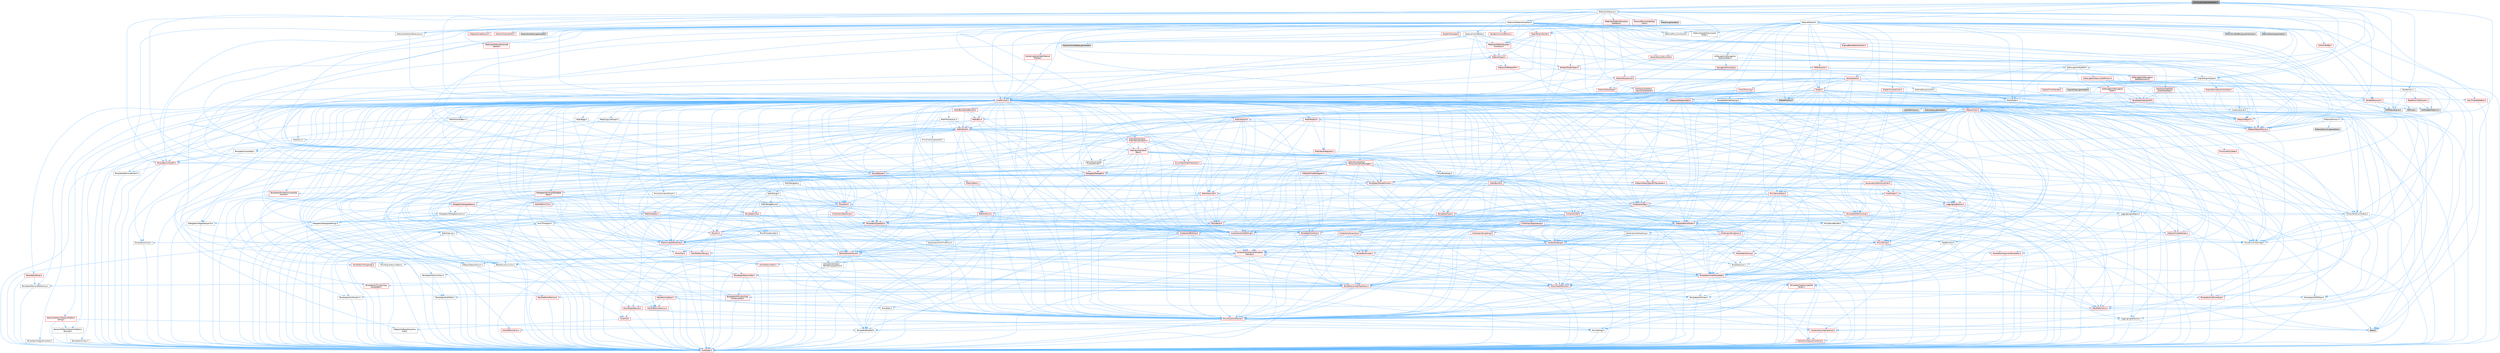 digraph "PrimitiveComponentHelper.h"
{
 // INTERACTIVE_SVG=YES
 // LATEX_PDF_SIZE
  bgcolor="transparent";
  edge [fontname=Helvetica,fontsize=10,labelfontname=Helvetica,labelfontsize=10];
  node [fontname=Helvetica,fontsize=10,shape=box,height=0.2,width=0.4];
  Node1 [id="Node000001",label="PrimitiveComponentHelper.h",height=0.2,width=0.4,color="gray40", fillcolor="grey60", style="filled", fontcolor="black",tooltip=" "];
  Node1 -> Node2 [id="edge1_Node000001_Node000002",color="steelblue1",style="solid",tooltip=" "];
  Node2 [id="Node000002",label="Materials/MaterialRelevance.h",height=0.2,width=0.4,color="grey40", fillcolor="white", style="filled",URL="$dc/d69/MaterialRelevance_8h.html",tooltip=" "];
  Node2 -> Node3 [id="edge2_Node000002_Node000003",color="steelblue1",style="solid",tooltip=" "];
  Node3 [id="Node000003",label="CoreMinimal.h",height=0.2,width=0.4,color="red", fillcolor="#FFF0F0", style="filled",URL="$d7/d67/CoreMinimal_8h.html",tooltip=" "];
  Node3 -> Node4 [id="edge3_Node000003_Node000004",color="steelblue1",style="solid",tooltip=" "];
  Node4 [id="Node000004",label="CoreTypes.h",height=0.2,width=0.4,color="red", fillcolor="#FFF0F0", style="filled",URL="$dc/dec/CoreTypes_8h.html",tooltip=" "];
  Node3 -> Node18 [id="edge4_Node000003_Node000018",color="steelblue1",style="solid",tooltip=" "];
  Node18 [id="Node000018",label="CoreFwd.h",height=0.2,width=0.4,color="red", fillcolor="#FFF0F0", style="filled",URL="$d1/d1e/CoreFwd_8h.html",tooltip=" "];
  Node18 -> Node4 [id="edge5_Node000018_Node000004",color="steelblue1",style="solid",tooltip=" "];
  Node18 -> Node19 [id="edge6_Node000018_Node000019",color="steelblue1",style="solid",tooltip=" "];
  Node19 [id="Node000019",label="Containers/ContainersFwd.h",height=0.2,width=0.4,color="red", fillcolor="#FFF0F0", style="filled",URL="$d4/d0a/ContainersFwd_8h.html",tooltip=" "];
  Node19 -> Node4 [id="edge7_Node000019_Node000004",color="steelblue1",style="solid",tooltip=" "];
  Node19 -> Node20 [id="edge8_Node000019_Node000020",color="steelblue1",style="solid",tooltip=" "];
  Node20 [id="Node000020",label="Traits/IsContiguousContainer.h",height=0.2,width=0.4,color="red", fillcolor="#FFF0F0", style="filled",URL="$d5/d3c/IsContiguousContainer_8h.html",tooltip=" "];
  Node20 -> Node4 [id="edge9_Node000020_Node000004",color="steelblue1",style="solid",tooltip=" "];
  Node18 -> Node24 [id="edge10_Node000018_Node000024",color="steelblue1",style="solid",tooltip=" "];
  Node24 [id="Node000024",label="UObject/UObjectHierarchy\lFwd.h",height=0.2,width=0.4,color="grey40", fillcolor="white", style="filled",URL="$d3/d13/UObjectHierarchyFwd_8h.html",tooltip=" "];
  Node3 -> Node24 [id="edge11_Node000003_Node000024",color="steelblue1",style="solid",tooltip=" "];
  Node3 -> Node19 [id="edge12_Node000003_Node000019",color="steelblue1",style="solid",tooltip=" "];
  Node3 -> Node25 [id="edge13_Node000003_Node000025",color="steelblue1",style="solid",tooltip=" "];
  Node25 [id="Node000025",label="Misc/VarArgs.h",height=0.2,width=0.4,color="grey40", fillcolor="white", style="filled",URL="$d5/d6f/VarArgs_8h.html",tooltip=" "];
  Node25 -> Node4 [id="edge14_Node000025_Node000004",color="steelblue1",style="solid",tooltip=" "];
  Node3 -> Node26 [id="edge15_Node000003_Node000026",color="steelblue1",style="solid",tooltip=" "];
  Node26 [id="Node000026",label="Logging/LogVerbosity.h",height=0.2,width=0.4,color="grey40", fillcolor="white", style="filled",URL="$d2/d8f/LogVerbosity_8h.html",tooltip=" "];
  Node26 -> Node4 [id="edge16_Node000026_Node000004",color="steelblue1",style="solid",tooltip=" "];
  Node3 -> Node27 [id="edge17_Node000003_Node000027",color="steelblue1",style="solid",tooltip=" "];
  Node27 [id="Node000027",label="Misc/OutputDevice.h",height=0.2,width=0.4,color="red", fillcolor="#FFF0F0", style="filled",URL="$d7/d32/OutputDevice_8h.html",tooltip=" "];
  Node27 -> Node18 [id="edge18_Node000027_Node000018",color="steelblue1",style="solid",tooltip=" "];
  Node27 -> Node4 [id="edge19_Node000027_Node000004",color="steelblue1",style="solid",tooltip=" "];
  Node27 -> Node26 [id="edge20_Node000027_Node000026",color="steelblue1",style="solid",tooltip=" "];
  Node27 -> Node25 [id="edge21_Node000027_Node000025",color="steelblue1",style="solid",tooltip=" "];
  Node3 -> Node33 [id="edge22_Node000003_Node000033",color="steelblue1",style="solid",tooltip=" "];
  Node33 [id="Node000033",label="HAL/PlatformCrt.h",height=0.2,width=0.4,color="red", fillcolor="#FFF0F0", style="filled",URL="$d8/d75/PlatformCrt_8h.html",tooltip=" "];
  Node3 -> Node43 [id="edge23_Node000003_Node000043",color="steelblue1",style="solid",tooltip=" "];
  Node43 [id="Node000043",label="HAL/PlatformMisc.h",height=0.2,width=0.4,color="red", fillcolor="#FFF0F0", style="filled",URL="$d0/df5/PlatformMisc_8h.html",tooltip=" "];
  Node43 -> Node4 [id="edge24_Node000043_Node000004",color="steelblue1",style="solid",tooltip=" "];
  Node3 -> Node62 [id="edge25_Node000003_Node000062",color="steelblue1",style="solid",tooltip=" "];
  Node62 [id="Node000062",label="Misc/AssertionMacros.h",height=0.2,width=0.4,color="red", fillcolor="#FFF0F0", style="filled",URL="$d0/dfa/AssertionMacros_8h.html",tooltip=" "];
  Node62 -> Node4 [id="edge26_Node000062_Node000004",color="steelblue1",style="solid",tooltip=" "];
  Node62 -> Node43 [id="edge27_Node000062_Node000043",color="steelblue1",style="solid",tooltip=" "];
  Node62 -> Node63 [id="edge28_Node000062_Node000063",color="steelblue1",style="solid",tooltip=" "];
  Node63 [id="Node000063",label="Templates/EnableIf.h",height=0.2,width=0.4,color="grey40", fillcolor="white", style="filled",URL="$d7/d60/EnableIf_8h.html",tooltip=" "];
  Node63 -> Node4 [id="edge29_Node000063_Node000004",color="steelblue1",style="solid",tooltip=" "];
  Node62 -> Node25 [id="edge30_Node000062_Node000025",color="steelblue1",style="solid",tooltip=" "];
  Node62 -> Node70 [id="edge31_Node000062_Node000070",color="steelblue1",style="solid",tooltip=" "];
  Node70 [id="Node000070",label="atomic",height=0.2,width=0.4,color="grey60", fillcolor="#E0E0E0", style="filled",tooltip=" "];
  Node3 -> Node71 [id="edge32_Node000003_Node000071",color="steelblue1",style="solid",tooltip=" "];
  Node71 [id="Node000071",label="Templates/IsPointer.h",height=0.2,width=0.4,color="grey40", fillcolor="white", style="filled",URL="$d7/d05/IsPointer_8h.html",tooltip=" "];
  Node71 -> Node4 [id="edge33_Node000071_Node000004",color="steelblue1",style="solid",tooltip=" "];
  Node3 -> Node72 [id="edge34_Node000003_Node000072",color="steelblue1",style="solid",tooltip=" "];
  Node72 [id="Node000072",label="HAL/PlatformMemory.h",height=0.2,width=0.4,color="red", fillcolor="#FFF0F0", style="filled",URL="$de/d68/PlatformMemory_8h.html",tooltip=" "];
  Node72 -> Node4 [id="edge35_Node000072_Node000004",color="steelblue1",style="solid",tooltip=" "];
  Node3 -> Node55 [id="edge36_Node000003_Node000055",color="steelblue1",style="solid",tooltip=" "];
  Node55 [id="Node000055",label="HAL/PlatformAtomics.h",height=0.2,width=0.4,color="red", fillcolor="#FFF0F0", style="filled",URL="$d3/d36/PlatformAtomics_8h.html",tooltip=" "];
  Node55 -> Node4 [id="edge37_Node000055_Node000004",color="steelblue1",style="solid",tooltip=" "];
  Node3 -> Node77 [id="edge38_Node000003_Node000077",color="steelblue1",style="solid",tooltip=" "];
  Node77 [id="Node000077",label="Misc/Exec.h",height=0.2,width=0.4,color="grey40", fillcolor="white", style="filled",URL="$de/ddb/Exec_8h.html",tooltip=" "];
  Node77 -> Node4 [id="edge39_Node000077_Node000004",color="steelblue1",style="solid",tooltip=" "];
  Node77 -> Node62 [id="edge40_Node000077_Node000062",color="steelblue1",style="solid",tooltip=" "];
  Node3 -> Node78 [id="edge41_Node000003_Node000078",color="steelblue1",style="solid",tooltip=" "];
  Node78 [id="Node000078",label="HAL/MemoryBase.h",height=0.2,width=0.4,color="red", fillcolor="#FFF0F0", style="filled",URL="$d6/d9f/MemoryBase_8h.html",tooltip=" "];
  Node78 -> Node4 [id="edge42_Node000078_Node000004",color="steelblue1",style="solid",tooltip=" "];
  Node78 -> Node55 [id="edge43_Node000078_Node000055",color="steelblue1",style="solid",tooltip=" "];
  Node78 -> Node33 [id="edge44_Node000078_Node000033",color="steelblue1",style="solid",tooltip=" "];
  Node78 -> Node77 [id="edge45_Node000078_Node000077",color="steelblue1",style="solid",tooltip=" "];
  Node78 -> Node27 [id="edge46_Node000078_Node000027",color="steelblue1",style="solid",tooltip=" "];
  Node3 -> Node88 [id="edge47_Node000003_Node000088",color="steelblue1",style="solid",tooltip=" "];
  Node88 [id="Node000088",label="HAL/UnrealMemory.h",height=0.2,width=0.4,color="red", fillcolor="#FFF0F0", style="filled",URL="$d9/d96/UnrealMemory_8h.html",tooltip=" "];
  Node88 -> Node4 [id="edge48_Node000088_Node000004",color="steelblue1",style="solid",tooltip=" "];
  Node88 -> Node78 [id="edge49_Node000088_Node000078",color="steelblue1",style="solid",tooltip=" "];
  Node88 -> Node72 [id="edge50_Node000088_Node000072",color="steelblue1",style="solid",tooltip=" "];
  Node88 -> Node71 [id="edge51_Node000088_Node000071",color="steelblue1",style="solid",tooltip=" "];
  Node3 -> Node90 [id="edge52_Node000003_Node000090",color="steelblue1",style="solid",tooltip=" "];
  Node90 [id="Node000090",label="Templates/IsArithmetic.h",height=0.2,width=0.4,color="grey40", fillcolor="white", style="filled",URL="$d2/d5d/IsArithmetic_8h.html",tooltip=" "];
  Node90 -> Node4 [id="edge53_Node000090_Node000004",color="steelblue1",style="solid",tooltip=" "];
  Node3 -> Node84 [id="edge54_Node000003_Node000084",color="steelblue1",style="solid",tooltip=" "];
  Node84 [id="Node000084",label="Templates/AndOrNot.h",height=0.2,width=0.4,color="grey40", fillcolor="white", style="filled",URL="$db/d0a/AndOrNot_8h.html",tooltip=" "];
  Node84 -> Node4 [id="edge55_Node000084_Node000004",color="steelblue1",style="solid",tooltip=" "];
  Node3 -> Node91 [id="edge56_Node000003_Node000091",color="steelblue1",style="solid",tooltip=" "];
  Node91 [id="Node000091",label="Templates/IsPODType.h",height=0.2,width=0.4,color="grey40", fillcolor="white", style="filled",URL="$d7/db1/IsPODType_8h.html",tooltip=" "];
  Node91 -> Node4 [id="edge57_Node000091_Node000004",color="steelblue1",style="solid",tooltip=" "];
  Node3 -> Node92 [id="edge58_Node000003_Node000092",color="steelblue1",style="solid",tooltip=" "];
  Node92 [id="Node000092",label="Templates/IsUECoreType.h",height=0.2,width=0.4,color="red", fillcolor="#FFF0F0", style="filled",URL="$d1/db8/IsUECoreType_8h.html",tooltip=" "];
  Node92 -> Node4 [id="edge59_Node000092_Node000004",color="steelblue1",style="solid",tooltip=" "];
  Node3 -> Node85 [id="edge60_Node000003_Node000085",color="steelblue1",style="solid",tooltip=" "];
  Node85 [id="Node000085",label="Templates/IsTriviallyCopy\lConstructible.h",height=0.2,width=0.4,color="red", fillcolor="#FFF0F0", style="filled",URL="$d3/d78/IsTriviallyCopyConstructible_8h.html",tooltip=" "];
  Node85 -> Node4 [id="edge61_Node000085_Node000004",color="steelblue1",style="solid",tooltip=" "];
  Node3 -> Node93 [id="edge62_Node000003_Node000093",color="steelblue1",style="solid",tooltip=" "];
  Node93 [id="Node000093",label="Templates/UnrealTypeTraits.h",height=0.2,width=0.4,color="red", fillcolor="#FFF0F0", style="filled",URL="$d2/d2d/UnrealTypeTraits_8h.html",tooltip=" "];
  Node93 -> Node4 [id="edge63_Node000093_Node000004",color="steelblue1",style="solid",tooltip=" "];
  Node93 -> Node71 [id="edge64_Node000093_Node000071",color="steelblue1",style="solid",tooltip=" "];
  Node93 -> Node62 [id="edge65_Node000093_Node000062",color="steelblue1",style="solid",tooltip=" "];
  Node93 -> Node84 [id="edge66_Node000093_Node000084",color="steelblue1",style="solid",tooltip=" "];
  Node93 -> Node63 [id="edge67_Node000093_Node000063",color="steelblue1",style="solid",tooltip=" "];
  Node93 -> Node90 [id="edge68_Node000093_Node000090",color="steelblue1",style="solid",tooltip=" "];
  Node93 -> Node91 [id="edge69_Node000093_Node000091",color="steelblue1",style="solid",tooltip=" "];
  Node93 -> Node92 [id="edge70_Node000093_Node000092",color="steelblue1",style="solid",tooltip=" "];
  Node93 -> Node85 [id="edge71_Node000093_Node000085",color="steelblue1",style="solid",tooltip=" "];
  Node3 -> Node63 [id="edge72_Node000003_Node000063",color="steelblue1",style="solid",tooltip=" "];
  Node3 -> Node95 [id="edge73_Node000003_Node000095",color="steelblue1",style="solid",tooltip=" "];
  Node95 [id="Node000095",label="Templates/RemoveReference.h",height=0.2,width=0.4,color="grey40", fillcolor="white", style="filled",URL="$da/dbe/RemoveReference_8h.html",tooltip=" "];
  Node95 -> Node4 [id="edge74_Node000095_Node000004",color="steelblue1",style="solid",tooltip=" "];
  Node3 -> Node96 [id="edge75_Node000003_Node000096",color="steelblue1",style="solid",tooltip=" "];
  Node96 [id="Node000096",label="Templates/IntegralConstant.h",height=0.2,width=0.4,color="grey40", fillcolor="white", style="filled",URL="$db/d1b/IntegralConstant_8h.html",tooltip=" "];
  Node96 -> Node4 [id="edge76_Node000096_Node000004",color="steelblue1",style="solid",tooltip=" "];
  Node3 -> Node97 [id="edge77_Node000003_Node000097",color="steelblue1",style="solid",tooltip=" "];
  Node97 [id="Node000097",label="Templates/IsClass.h",height=0.2,width=0.4,color="grey40", fillcolor="white", style="filled",URL="$db/dcb/IsClass_8h.html",tooltip=" "];
  Node97 -> Node4 [id="edge78_Node000097_Node000004",color="steelblue1",style="solid",tooltip=" "];
  Node3 -> Node98 [id="edge79_Node000003_Node000098",color="steelblue1",style="solid",tooltip=" "];
  Node98 [id="Node000098",label="Templates/TypeCompatible\lBytes.h",height=0.2,width=0.4,color="red", fillcolor="#FFF0F0", style="filled",URL="$df/d0a/TypeCompatibleBytes_8h.html",tooltip=" "];
  Node98 -> Node4 [id="edge80_Node000098_Node000004",color="steelblue1",style="solid",tooltip=" "];
  Node3 -> Node20 [id="edge81_Node000003_Node000020",color="steelblue1",style="solid",tooltip=" "];
  Node3 -> Node99 [id="edge82_Node000003_Node000099",color="steelblue1",style="solid",tooltip=" "];
  Node99 [id="Node000099",label="Templates/UnrealTemplate.h",height=0.2,width=0.4,color="red", fillcolor="#FFF0F0", style="filled",URL="$d4/d24/UnrealTemplate_8h.html",tooltip=" "];
  Node99 -> Node4 [id="edge83_Node000099_Node000004",color="steelblue1",style="solid",tooltip=" "];
  Node99 -> Node71 [id="edge84_Node000099_Node000071",color="steelblue1",style="solid",tooltip=" "];
  Node99 -> Node88 [id="edge85_Node000099_Node000088",color="steelblue1",style="solid",tooltip=" "];
  Node99 -> Node93 [id="edge86_Node000099_Node000093",color="steelblue1",style="solid",tooltip=" "];
  Node99 -> Node95 [id="edge87_Node000099_Node000095",color="steelblue1",style="solid",tooltip=" "];
  Node99 -> Node98 [id="edge88_Node000099_Node000098",color="steelblue1",style="solid",tooltip=" "];
  Node99 -> Node20 [id="edge89_Node000099_Node000020",color="steelblue1",style="solid",tooltip=" "];
  Node3 -> Node48 [id="edge90_Node000003_Node000048",color="steelblue1",style="solid",tooltip=" "];
  Node48 [id="Node000048",label="Math/NumericLimits.h",height=0.2,width=0.4,color="grey40", fillcolor="white", style="filled",URL="$df/d1b/NumericLimits_8h.html",tooltip=" "];
  Node48 -> Node4 [id="edge91_Node000048_Node000004",color="steelblue1",style="solid",tooltip=" "];
  Node3 -> Node103 [id="edge92_Node000003_Node000103",color="steelblue1",style="solid",tooltip=" "];
  Node103 [id="Node000103",label="HAL/PlatformMath.h",height=0.2,width=0.4,color="red", fillcolor="#FFF0F0", style="filled",URL="$dc/d53/PlatformMath_8h.html",tooltip=" "];
  Node103 -> Node4 [id="edge93_Node000103_Node000004",color="steelblue1",style="solid",tooltip=" "];
  Node3 -> Node86 [id="edge94_Node000003_Node000086",color="steelblue1",style="solid",tooltip=" "];
  Node86 [id="Node000086",label="Templates/IsTriviallyCopy\lAssignable.h",height=0.2,width=0.4,color="red", fillcolor="#FFF0F0", style="filled",URL="$d2/df2/IsTriviallyCopyAssignable_8h.html",tooltip=" "];
  Node86 -> Node4 [id="edge95_Node000086_Node000004",color="steelblue1",style="solid",tooltip=" "];
  Node3 -> Node111 [id="edge96_Node000003_Node000111",color="steelblue1",style="solid",tooltip=" "];
  Node111 [id="Node000111",label="Templates/MemoryOps.h",height=0.2,width=0.4,color="red", fillcolor="#FFF0F0", style="filled",URL="$db/dea/MemoryOps_8h.html",tooltip=" "];
  Node111 -> Node4 [id="edge97_Node000111_Node000004",color="steelblue1",style="solid",tooltip=" "];
  Node111 -> Node88 [id="edge98_Node000111_Node000088",color="steelblue1",style="solid",tooltip=" "];
  Node111 -> Node86 [id="edge99_Node000111_Node000086",color="steelblue1",style="solid",tooltip=" "];
  Node111 -> Node85 [id="edge100_Node000111_Node000085",color="steelblue1",style="solid",tooltip=" "];
  Node111 -> Node93 [id="edge101_Node000111_Node000093",color="steelblue1",style="solid",tooltip=" "];
  Node3 -> Node112 [id="edge102_Node000003_Node000112",color="steelblue1",style="solid",tooltip=" "];
  Node112 [id="Node000112",label="Containers/ContainerAllocation\lPolicies.h",height=0.2,width=0.4,color="red", fillcolor="#FFF0F0", style="filled",URL="$d7/dff/ContainerAllocationPolicies_8h.html",tooltip=" "];
  Node112 -> Node4 [id="edge103_Node000112_Node000004",color="steelblue1",style="solid",tooltip=" "];
  Node112 -> Node112 [id="edge104_Node000112_Node000112",color="steelblue1",style="solid",tooltip=" "];
  Node112 -> Node103 [id="edge105_Node000112_Node000103",color="steelblue1",style="solid",tooltip=" "];
  Node112 -> Node88 [id="edge106_Node000112_Node000088",color="steelblue1",style="solid",tooltip=" "];
  Node112 -> Node48 [id="edge107_Node000112_Node000048",color="steelblue1",style="solid",tooltip=" "];
  Node112 -> Node62 [id="edge108_Node000112_Node000062",color="steelblue1",style="solid",tooltip=" "];
  Node112 -> Node111 [id="edge109_Node000112_Node000111",color="steelblue1",style="solid",tooltip=" "];
  Node112 -> Node98 [id="edge110_Node000112_Node000098",color="steelblue1",style="solid",tooltip=" "];
  Node3 -> Node115 [id="edge111_Node000003_Node000115",color="steelblue1",style="solid",tooltip=" "];
  Node115 [id="Node000115",label="Templates/IsEnumClass.h",height=0.2,width=0.4,color="grey40", fillcolor="white", style="filled",URL="$d7/d15/IsEnumClass_8h.html",tooltip=" "];
  Node115 -> Node4 [id="edge112_Node000115_Node000004",color="steelblue1",style="solid",tooltip=" "];
  Node115 -> Node84 [id="edge113_Node000115_Node000084",color="steelblue1",style="solid",tooltip=" "];
  Node3 -> Node116 [id="edge114_Node000003_Node000116",color="steelblue1",style="solid",tooltip=" "];
  Node116 [id="Node000116",label="HAL/PlatformProperties.h",height=0.2,width=0.4,color="red", fillcolor="#FFF0F0", style="filled",URL="$d9/db0/PlatformProperties_8h.html",tooltip=" "];
  Node116 -> Node4 [id="edge115_Node000116_Node000004",color="steelblue1",style="solid",tooltip=" "];
  Node3 -> Node119 [id="edge116_Node000003_Node000119",color="steelblue1",style="solid",tooltip=" "];
  Node119 [id="Node000119",label="Misc/EngineVersionBase.h",height=0.2,width=0.4,color="grey40", fillcolor="white", style="filled",URL="$d5/d2b/EngineVersionBase_8h.html",tooltip=" "];
  Node119 -> Node4 [id="edge117_Node000119_Node000004",color="steelblue1",style="solid",tooltip=" "];
  Node3 -> Node120 [id="edge118_Node000003_Node000120",color="steelblue1",style="solid",tooltip=" "];
  Node120 [id="Node000120",label="Internationalization\l/TextNamespaceFwd.h",height=0.2,width=0.4,color="grey40", fillcolor="white", style="filled",URL="$d8/d97/TextNamespaceFwd_8h.html",tooltip=" "];
  Node120 -> Node4 [id="edge119_Node000120_Node000004",color="steelblue1",style="solid",tooltip=" "];
  Node3 -> Node121 [id="edge120_Node000003_Node000121",color="steelblue1",style="solid",tooltip=" "];
  Node121 [id="Node000121",label="Serialization/Archive.h",height=0.2,width=0.4,color="red", fillcolor="#FFF0F0", style="filled",URL="$d7/d3b/Archive_8h.html",tooltip=" "];
  Node121 -> Node18 [id="edge121_Node000121_Node000018",color="steelblue1",style="solid",tooltip=" "];
  Node121 -> Node4 [id="edge122_Node000121_Node000004",color="steelblue1",style="solid",tooltip=" "];
  Node121 -> Node116 [id="edge123_Node000121_Node000116",color="steelblue1",style="solid",tooltip=" "];
  Node121 -> Node120 [id="edge124_Node000121_Node000120",color="steelblue1",style="solid",tooltip=" "];
  Node121 -> Node62 [id="edge125_Node000121_Node000062",color="steelblue1",style="solid",tooltip=" "];
  Node121 -> Node119 [id="edge126_Node000121_Node000119",color="steelblue1",style="solid",tooltip=" "];
  Node121 -> Node25 [id="edge127_Node000121_Node000025",color="steelblue1",style="solid",tooltip=" "];
  Node121 -> Node63 [id="edge128_Node000121_Node000063",color="steelblue1",style="solid",tooltip=" "];
  Node121 -> Node115 [id="edge129_Node000121_Node000115",color="steelblue1",style="solid",tooltip=" "];
  Node121 -> Node99 [id="edge130_Node000121_Node000099",color="steelblue1",style="solid",tooltip=" "];
  Node121 -> Node124 [id="edge131_Node000121_Node000124",color="steelblue1",style="solid",tooltip=" "];
  Node124 [id="Node000124",label="UObject/ObjectVersion.h",height=0.2,width=0.4,color="grey40", fillcolor="white", style="filled",URL="$da/d63/ObjectVersion_8h.html",tooltip=" "];
  Node124 -> Node4 [id="edge132_Node000124_Node000004",color="steelblue1",style="solid",tooltip=" "];
  Node3 -> Node125 [id="edge133_Node000003_Node000125",color="steelblue1",style="solid",tooltip=" "];
  Node125 [id="Node000125",label="Templates/Less.h",height=0.2,width=0.4,color="grey40", fillcolor="white", style="filled",URL="$de/dc8/Less_8h.html",tooltip=" "];
  Node125 -> Node4 [id="edge134_Node000125_Node000004",color="steelblue1",style="solid",tooltip=" "];
  Node125 -> Node99 [id="edge135_Node000125_Node000099",color="steelblue1",style="solid",tooltip=" "];
  Node3 -> Node126 [id="edge136_Node000003_Node000126",color="steelblue1",style="solid",tooltip=" "];
  Node126 [id="Node000126",label="Templates/Sorting.h",height=0.2,width=0.4,color="red", fillcolor="#FFF0F0", style="filled",URL="$d3/d9e/Sorting_8h.html",tooltip=" "];
  Node126 -> Node4 [id="edge137_Node000126_Node000004",color="steelblue1",style="solid",tooltip=" "];
  Node126 -> Node103 [id="edge138_Node000126_Node000103",color="steelblue1",style="solid",tooltip=" "];
  Node126 -> Node125 [id="edge139_Node000126_Node000125",color="steelblue1",style="solid",tooltip=" "];
  Node3 -> Node137 [id="edge140_Node000003_Node000137",color="steelblue1",style="solid",tooltip=" "];
  Node137 [id="Node000137",label="Misc/Char.h",height=0.2,width=0.4,color="red", fillcolor="#FFF0F0", style="filled",URL="$d0/d58/Char_8h.html",tooltip=" "];
  Node137 -> Node4 [id="edge141_Node000137_Node000004",color="steelblue1",style="solid",tooltip=" "];
  Node3 -> Node140 [id="edge142_Node000003_Node000140",color="steelblue1",style="solid",tooltip=" "];
  Node140 [id="Node000140",label="GenericPlatform/GenericPlatform\lStricmp.h",height=0.2,width=0.4,color="grey40", fillcolor="white", style="filled",URL="$d2/d86/GenericPlatformStricmp_8h.html",tooltip=" "];
  Node140 -> Node4 [id="edge143_Node000140_Node000004",color="steelblue1",style="solid",tooltip=" "];
  Node3 -> Node141 [id="edge144_Node000003_Node000141",color="steelblue1",style="solid",tooltip=" "];
  Node141 [id="Node000141",label="GenericPlatform/GenericPlatform\lString.h",height=0.2,width=0.4,color="red", fillcolor="#FFF0F0", style="filled",URL="$dd/d20/GenericPlatformString_8h.html",tooltip=" "];
  Node141 -> Node4 [id="edge145_Node000141_Node000004",color="steelblue1",style="solid",tooltip=" "];
  Node141 -> Node140 [id="edge146_Node000141_Node000140",color="steelblue1",style="solid",tooltip=" "];
  Node141 -> Node63 [id="edge147_Node000141_Node000063",color="steelblue1",style="solid",tooltip=" "];
  Node3 -> Node74 [id="edge148_Node000003_Node000074",color="steelblue1",style="solid",tooltip=" "];
  Node74 [id="Node000074",label="HAL/PlatformString.h",height=0.2,width=0.4,color="red", fillcolor="#FFF0F0", style="filled",URL="$db/db5/PlatformString_8h.html",tooltip=" "];
  Node74 -> Node4 [id="edge149_Node000074_Node000004",color="steelblue1",style="solid",tooltip=" "];
  Node3 -> Node144 [id="edge150_Node000003_Node000144",color="steelblue1",style="solid",tooltip=" "];
  Node144 [id="Node000144",label="Misc/CString.h",height=0.2,width=0.4,color="red", fillcolor="#FFF0F0", style="filled",URL="$d2/d49/CString_8h.html",tooltip=" "];
  Node144 -> Node4 [id="edge151_Node000144_Node000004",color="steelblue1",style="solid",tooltip=" "];
  Node144 -> Node33 [id="edge152_Node000144_Node000033",color="steelblue1",style="solid",tooltip=" "];
  Node144 -> Node74 [id="edge153_Node000144_Node000074",color="steelblue1",style="solid",tooltip=" "];
  Node144 -> Node62 [id="edge154_Node000144_Node000062",color="steelblue1",style="solid",tooltip=" "];
  Node144 -> Node137 [id="edge155_Node000144_Node000137",color="steelblue1",style="solid",tooltip=" "];
  Node144 -> Node25 [id="edge156_Node000144_Node000025",color="steelblue1",style="solid",tooltip=" "];
  Node3 -> Node145 [id="edge157_Node000003_Node000145",color="steelblue1",style="solid",tooltip=" "];
  Node145 [id="Node000145",label="Misc/Crc.h",height=0.2,width=0.4,color="red", fillcolor="#FFF0F0", style="filled",URL="$d4/dd2/Crc_8h.html",tooltip=" "];
  Node145 -> Node4 [id="edge158_Node000145_Node000004",color="steelblue1",style="solid",tooltip=" "];
  Node145 -> Node74 [id="edge159_Node000145_Node000074",color="steelblue1",style="solid",tooltip=" "];
  Node145 -> Node62 [id="edge160_Node000145_Node000062",color="steelblue1",style="solid",tooltip=" "];
  Node145 -> Node144 [id="edge161_Node000145_Node000144",color="steelblue1",style="solid",tooltip=" "];
  Node145 -> Node137 [id="edge162_Node000145_Node000137",color="steelblue1",style="solid",tooltip=" "];
  Node145 -> Node93 [id="edge163_Node000145_Node000093",color="steelblue1",style="solid",tooltip=" "];
  Node3 -> Node136 [id="edge164_Node000003_Node000136",color="steelblue1",style="solid",tooltip=" "];
  Node136 [id="Node000136",label="Math/UnrealMathUtility.h",height=0.2,width=0.4,color="red", fillcolor="#FFF0F0", style="filled",URL="$db/db8/UnrealMathUtility_8h.html",tooltip=" "];
  Node136 -> Node4 [id="edge165_Node000136_Node000004",color="steelblue1",style="solid",tooltip=" "];
  Node136 -> Node62 [id="edge166_Node000136_Node000062",color="steelblue1",style="solid",tooltip=" "];
  Node136 -> Node103 [id="edge167_Node000136_Node000103",color="steelblue1",style="solid",tooltip=" "];
  Node3 -> Node146 [id="edge168_Node000003_Node000146",color="steelblue1",style="solid",tooltip=" "];
  Node146 [id="Node000146",label="Containers/UnrealString.h",height=0.2,width=0.4,color="red", fillcolor="#FFF0F0", style="filled",URL="$d5/dba/UnrealString_8h.html",tooltip=" "];
  Node3 -> Node150 [id="edge169_Node000003_Node000150",color="steelblue1",style="solid",tooltip=" "];
  Node150 [id="Node000150",label="Containers/Array.h",height=0.2,width=0.4,color="red", fillcolor="#FFF0F0", style="filled",URL="$df/dd0/Array_8h.html",tooltip=" "];
  Node150 -> Node4 [id="edge170_Node000150_Node000004",color="steelblue1",style="solid",tooltip=" "];
  Node150 -> Node62 [id="edge171_Node000150_Node000062",color="steelblue1",style="solid",tooltip=" "];
  Node150 -> Node88 [id="edge172_Node000150_Node000088",color="steelblue1",style="solid",tooltip=" "];
  Node150 -> Node93 [id="edge173_Node000150_Node000093",color="steelblue1",style="solid",tooltip=" "];
  Node150 -> Node99 [id="edge174_Node000150_Node000099",color="steelblue1",style="solid",tooltip=" "];
  Node150 -> Node112 [id="edge175_Node000150_Node000112",color="steelblue1",style="solid",tooltip=" "];
  Node150 -> Node121 [id="edge176_Node000150_Node000121",color="steelblue1",style="solid",tooltip=" "];
  Node150 -> Node129 [id="edge177_Node000150_Node000129",color="steelblue1",style="solid",tooltip=" "];
  Node129 [id="Node000129",label="Templates/Invoke.h",height=0.2,width=0.4,color="red", fillcolor="#FFF0F0", style="filled",URL="$d7/deb/Invoke_8h.html",tooltip=" "];
  Node129 -> Node4 [id="edge178_Node000129_Node000004",color="steelblue1",style="solid",tooltip=" "];
  Node129 -> Node99 [id="edge179_Node000129_Node000099",color="steelblue1",style="solid",tooltip=" "];
  Node150 -> Node125 [id="edge180_Node000150_Node000125",color="steelblue1",style="solid",tooltip=" "];
  Node150 -> Node126 [id="edge181_Node000150_Node000126",color="steelblue1",style="solid",tooltip=" "];
  Node150 -> Node173 [id="edge182_Node000150_Node000173",color="steelblue1",style="solid",tooltip=" "];
  Node173 [id="Node000173",label="Templates/AlignmentTemplates.h",height=0.2,width=0.4,color="red", fillcolor="#FFF0F0", style="filled",URL="$dd/d32/AlignmentTemplates_8h.html",tooltip=" "];
  Node173 -> Node4 [id="edge183_Node000173_Node000004",color="steelblue1",style="solid",tooltip=" "];
  Node173 -> Node71 [id="edge184_Node000173_Node000071",color="steelblue1",style="solid",tooltip=" "];
  Node3 -> Node174 [id="edge185_Node000003_Node000174",color="steelblue1",style="solid",tooltip=" "];
  Node174 [id="Node000174",label="Misc/FrameNumber.h",height=0.2,width=0.4,color="grey40", fillcolor="white", style="filled",URL="$dd/dbd/FrameNumber_8h.html",tooltip=" "];
  Node174 -> Node4 [id="edge186_Node000174_Node000004",color="steelblue1",style="solid",tooltip=" "];
  Node174 -> Node48 [id="edge187_Node000174_Node000048",color="steelblue1",style="solid",tooltip=" "];
  Node174 -> Node136 [id="edge188_Node000174_Node000136",color="steelblue1",style="solid",tooltip=" "];
  Node174 -> Node63 [id="edge189_Node000174_Node000063",color="steelblue1",style="solid",tooltip=" "];
  Node174 -> Node93 [id="edge190_Node000174_Node000093",color="steelblue1",style="solid",tooltip=" "];
  Node3 -> Node175 [id="edge191_Node000003_Node000175",color="steelblue1",style="solid",tooltip=" "];
  Node175 [id="Node000175",label="Misc/Timespan.h",height=0.2,width=0.4,color="grey40", fillcolor="white", style="filled",URL="$da/dd9/Timespan_8h.html",tooltip=" "];
  Node175 -> Node4 [id="edge192_Node000175_Node000004",color="steelblue1",style="solid",tooltip=" "];
  Node175 -> Node176 [id="edge193_Node000175_Node000176",color="steelblue1",style="solid",tooltip=" "];
  Node176 [id="Node000176",label="Math/Interval.h",height=0.2,width=0.4,color="grey40", fillcolor="white", style="filled",URL="$d1/d55/Interval_8h.html",tooltip=" "];
  Node176 -> Node4 [id="edge194_Node000176_Node000004",color="steelblue1",style="solid",tooltip=" "];
  Node176 -> Node90 [id="edge195_Node000176_Node000090",color="steelblue1",style="solid",tooltip=" "];
  Node176 -> Node93 [id="edge196_Node000176_Node000093",color="steelblue1",style="solid",tooltip=" "];
  Node176 -> Node48 [id="edge197_Node000176_Node000048",color="steelblue1",style="solid",tooltip=" "];
  Node176 -> Node136 [id="edge198_Node000176_Node000136",color="steelblue1",style="solid",tooltip=" "];
  Node175 -> Node136 [id="edge199_Node000175_Node000136",color="steelblue1",style="solid",tooltip=" "];
  Node175 -> Node62 [id="edge200_Node000175_Node000062",color="steelblue1",style="solid",tooltip=" "];
  Node3 -> Node177 [id="edge201_Node000003_Node000177",color="steelblue1",style="solid",tooltip=" "];
  Node177 [id="Node000177",label="Containers/StringConv.h",height=0.2,width=0.4,color="red", fillcolor="#FFF0F0", style="filled",URL="$d3/ddf/StringConv_8h.html",tooltip=" "];
  Node177 -> Node4 [id="edge202_Node000177_Node000004",color="steelblue1",style="solid",tooltip=" "];
  Node177 -> Node62 [id="edge203_Node000177_Node000062",color="steelblue1",style="solid",tooltip=" "];
  Node177 -> Node112 [id="edge204_Node000177_Node000112",color="steelblue1",style="solid",tooltip=" "];
  Node177 -> Node150 [id="edge205_Node000177_Node000150",color="steelblue1",style="solid",tooltip=" "];
  Node177 -> Node144 [id="edge206_Node000177_Node000144",color="steelblue1",style="solid",tooltip=" "];
  Node177 -> Node178 [id="edge207_Node000177_Node000178",color="steelblue1",style="solid",tooltip=" "];
  Node178 [id="Node000178",label="Templates/IsArray.h",height=0.2,width=0.4,color="grey40", fillcolor="white", style="filled",URL="$d8/d8d/IsArray_8h.html",tooltip=" "];
  Node178 -> Node4 [id="edge208_Node000178_Node000004",color="steelblue1",style="solid",tooltip=" "];
  Node177 -> Node99 [id="edge209_Node000177_Node000099",color="steelblue1",style="solid",tooltip=" "];
  Node177 -> Node93 [id="edge210_Node000177_Node000093",color="steelblue1",style="solid",tooltip=" "];
  Node177 -> Node20 [id="edge211_Node000177_Node000020",color="steelblue1",style="solid",tooltip=" "];
  Node3 -> Node179 [id="edge212_Node000003_Node000179",color="steelblue1",style="solid",tooltip=" "];
  Node179 [id="Node000179",label="UObject/UnrealNames.h",height=0.2,width=0.4,color="red", fillcolor="#FFF0F0", style="filled",URL="$d8/db1/UnrealNames_8h.html",tooltip=" "];
  Node179 -> Node4 [id="edge213_Node000179_Node000004",color="steelblue1",style="solid",tooltip=" "];
  Node3 -> Node181 [id="edge214_Node000003_Node000181",color="steelblue1",style="solid",tooltip=" "];
  Node181 [id="Node000181",label="UObject/NameTypes.h",height=0.2,width=0.4,color="red", fillcolor="#FFF0F0", style="filled",URL="$d6/d35/NameTypes_8h.html",tooltip=" "];
  Node181 -> Node4 [id="edge215_Node000181_Node000004",color="steelblue1",style="solid",tooltip=" "];
  Node181 -> Node62 [id="edge216_Node000181_Node000062",color="steelblue1",style="solid",tooltip=" "];
  Node181 -> Node88 [id="edge217_Node000181_Node000088",color="steelblue1",style="solid",tooltip=" "];
  Node181 -> Node93 [id="edge218_Node000181_Node000093",color="steelblue1",style="solid",tooltip=" "];
  Node181 -> Node99 [id="edge219_Node000181_Node000099",color="steelblue1",style="solid",tooltip=" "];
  Node181 -> Node146 [id="edge220_Node000181_Node000146",color="steelblue1",style="solid",tooltip=" "];
  Node181 -> Node177 [id="edge221_Node000181_Node000177",color="steelblue1",style="solid",tooltip=" "];
  Node181 -> Node179 [id="edge222_Node000181_Node000179",color="steelblue1",style="solid",tooltip=" "];
  Node3 -> Node189 [id="edge223_Node000003_Node000189",color="steelblue1",style="solid",tooltip=" "];
  Node189 [id="Node000189",label="Misc/Parse.h",height=0.2,width=0.4,color="red", fillcolor="#FFF0F0", style="filled",URL="$dc/d71/Parse_8h.html",tooltip=" "];
  Node189 -> Node146 [id="edge224_Node000189_Node000146",color="steelblue1",style="solid",tooltip=" "];
  Node189 -> Node4 [id="edge225_Node000189_Node000004",color="steelblue1",style="solid",tooltip=" "];
  Node189 -> Node33 [id="edge226_Node000189_Node000033",color="steelblue1",style="solid",tooltip=" "];
  Node189 -> Node50 [id="edge227_Node000189_Node000050",color="steelblue1",style="solid",tooltip=" "];
  Node50 [id="Node000050",label="Misc/EnumClassFlags.h",height=0.2,width=0.4,color="grey40", fillcolor="white", style="filled",URL="$d8/de7/EnumClassFlags_8h.html",tooltip=" "];
  Node189 -> Node190 [id="edge228_Node000189_Node000190",color="steelblue1",style="solid",tooltip=" "];
  Node190 [id="Node000190",label="Templates/Function.h",height=0.2,width=0.4,color="red", fillcolor="#FFF0F0", style="filled",URL="$df/df5/Function_8h.html",tooltip=" "];
  Node190 -> Node4 [id="edge229_Node000190_Node000004",color="steelblue1",style="solid",tooltip=" "];
  Node190 -> Node62 [id="edge230_Node000190_Node000062",color="steelblue1",style="solid",tooltip=" "];
  Node190 -> Node88 [id="edge231_Node000190_Node000088",color="steelblue1",style="solid",tooltip=" "];
  Node190 -> Node93 [id="edge232_Node000190_Node000093",color="steelblue1",style="solid",tooltip=" "];
  Node190 -> Node129 [id="edge233_Node000190_Node000129",color="steelblue1",style="solid",tooltip=" "];
  Node190 -> Node99 [id="edge234_Node000190_Node000099",color="steelblue1",style="solid",tooltip=" "];
  Node190 -> Node136 [id="edge235_Node000190_Node000136",color="steelblue1",style="solid",tooltip=" "];
  Node3 -> Node173 [id="edge236_Node000003_Node000173",color="steelblue1",style="solid",tooltip=" "];
  Node3 -> Node192 [id="edge237_Node000003_Node000192",color="steelblue1",style="solid",tooltip=" "];
  Node192 [id="Node000192",label="Misc/StructBuilder.h",height=0.2,width=0.4,color="grey40", fillcolor="white", style="filled",URL="$d9/db3/StructBuilder_8h.html",tooltip=" "];
  Node192 -> Node4 [id="edge238_Node000192_Node000004",color="steelblue1",style="solid",tooltip=" "];
  Node192 -> Node136 [id="edge239_Node000192_Node000136",color="steelblue1",style="solid",tooltip=" "];
  Node192 -> Node173 [id="edge240_Node000192_Node000173",color="steelblue1",style="solid",tooltip=" "];
  Node3 -> Node105 [id="edge241_Node000003_Node000105",color="steelblue1",style="solid",tooltip=" "];
  Node105 [id="Node000105",label="Templates/Decay.h",height=0.2,width=0.4,color="red", fillcolor="#FFF0F0", style="filled",URL="$dd/d0f/Decay_8h.html",tooltip=" "];
  Node105 -> Node4 [id="edge242_Node000105_Node000004",color="steelblue1",style="solid",tooltip=" "];
  Node105 -> Node95 [id="edge243_Node000105_Node000095",color="steelblue1",style="solid",tooltip=" "];
  Node3 -> Node193 [id="edge244_Node000003_Node000193",color="steelblue1",style="solid",tooltip=" "];
  Node193 [id="Node000193",label="Templates/PointerIsConvertible\lFromTo.h",height=0.2,width=0.4,color="red", fillcolor="#FFF0F0", style="filled",URL="$d6/d65/PointerIsConvertibleFromTo_8h.html",tooltip=" "];
  Node193 -> Node4 [id="edge245_Node000193_Node000004",color="steelblue1",style="solid",tooltip=" "];
  Node3 -> Node129 [id="edge246_Node000003_Node000129",color="steelblue1",style="solid",tooltip=" "];
  Node3 -> Node190 [id="edge247_Node000003_Node000190",color="steelblue1",style="solid",tooltip=" "];
  Node3 -> Node162 [id="edge248_Node000003_Node000162",color="steelblue1",style="solid",tooltip=" "];
  Node162 [id="Node000162",label="Templates/TypeHash.h",height=0.2,width=0.4,color="red", fillcolor="#FFF0F0", style="filled",URL="$d1/d62/TypeHash_8h.html",tooltip=" "];
  Node162 -> Node4 [id="edge249_Node000162_Node000004",color="steelblue1",style="solid",tooltip=" "];
  Node162 -> Node145 [id="edge250_Node000162_Node000145",color="steelblue1",style="solid",tooltip=" "];
  Node3 -> Node194 [id="edge251_Node000003_Node000194",color="steelblue1",style="solid",tooltip=" "];
  Node194 [id="Node000194",label="Containers/ScriptArray.h",height=0.2,width=0.4,color="red", fillcolor="#FFF0F0", style="filled",URL="$dc/daf/ScriptArray_8h.html",tooltip=" "];
  Node194 -> Node4 [id="edge252_Node000194_Node000004",color="steelblue1",style="solid",tooltip=" "];
  Node194 -> Node62 [id="edge253_Node000194_Node000062",color="steelblue1",style="solid",tooltip=" "];
  Node194 -> Node88 [id="edge254_Node000194_Node000088",color="steelblue1",style="solid",tooltip=" "];
  Node194 -> Node112 [id="edge255_Node000194_Node000112",color="steelblue1",style="solid",tooltip=" "];
  Node194 -> Node150 [id="edge256_Node000194_Node000150",color="steelblue1",style="solid",tooltip=" "];
  Node3 -> Node195 [id="edge257_Node000003_Node000195",color="steelblue1",style="solid",tooltip=" "];
  Node195 [id="Node000195",label="Containers/BitArray.h",height=0.2,width=0.4,color="red", fillcolor="#FFF0F0", style="filled",URL="$d1/de4/BitArray_8h.html",tooltip=" "];
  Node195 -> Node112 [id="edge258_Node000195_Node000112",color="steelblue1",style="solid",tooltip=" "];
  Node195 -> Node4 [id="edge259_Node000195_Node000004",color="steelblue1",style="solid",tooltip=" "];
  Node195 -> Node55 [id="edge260_Node000195_Node000055",color="steelblue1",style="solid",tooltip=" "];
  Node195 -> Node88 [id="edge261_Node000195_Node000088",color="steelblue1",style="solid",tooltip=" "];
  Node195 -> Node136 [id="edge262_Node000195_Node000136",color="steelblue1",style="solid",tooltip=" "];
  Node195 -> Node62 [id="edge263_Node000195_Node000062",color="steelblue1",style="solid",tooltip=" "];
  Node195 -> Node50 [id="edge264_Node000195_Node000050",color="steelblue1",style="solid",tooltip=" "];
  Node195 -> Node121 [id="edge265_Node000195_Node000121",color="steelblue1",style="solid",tooltip=" "];
  Node195 -> Node63 [id="edge266_Node000195_Node000063",color="steelblue1",style="solid",tooltip=" "];
  Node195 -> Node129 [id="edge267_Node000195_Node000129",color="steelblue1",style="solid",tooltip=" "];
  Node195 -> Node99 [id="edge268_Node000195_Node000099",color="steelblue1",style="solid",tooltip=" "];
  Node195 -> Node93 [id="edge269_Node000195_Node000093",color="steelblue1",style="solid",tooltip=" "];
  Node3 -> Node196 [id="edge270_Node000003_Node000196",color="steelblue1",style="solid",tooltip=" "];
  Node196 [id="Node000196",label="Containers/SparseArray.h",height=0.2,width=0.4,color="red", fillcolor="#FFF0F0", style="filled",URL="$d5/dbf/SparseArray_8h.html",tooltip=" "];
  Node196 -> Node4 [id="edge271_Node000196_Node000004",color="steelblue1",style="solid",tooltip=" "];
  Node196 -> Node62 [id="edge272_Node000196_Node000062",color="steelblue1",style="solid",tooltip=" "];
  Node196 -> Node88 [id="edge273_Node000196_Node000088",color="steelblue1",style="solid",tooltip=" "];
  Node196 -> Node93 [id="edge274_Node000196_Node000093",color="steelblue1",style="solid",tooltip=" "];
  Node196 -> Node99 [id="edge275_Node000196_Node000099",color="steelblue1",style="solid",tooltip=" "];
  Node196 -> Node112 [id="edge276_Node000196_Node000112",color="steelblue1",style="solid",tooltip=" "];
  Node196 -> Node125 [id="edge277_Node000196_Node000125",color="steelblue1",style="solid",tooltip=" "];
  Node196 -> Node150 [id="edge278_Node000196_Node000150",color="steelblue1",style="solid",tooltip=" "];
  Node196 -> Node136 [id="edge279_Node000196_Node000136",color="steelblue1",style="solid",tooltip=" "];
  Node196 -> Node194 [id="edge280_Node000196_Node000194",color="steelblue1",style="solid",tooltip=" "];
  Node196 -> Node195 [id="edge281_Node000196_Node000195",color="steelblue1",style="solid",tooltip=" "];
  Node196 -> Node146 [id="edge282_Node000196_Node000146",color="steelblue1",style="solid",tooltip=" "];
  Node3 -> Node212 [id="edge283_Node000003_Node000212",color="steelblue1",style="solid",tooltip=" "];
  Node212 [id="Node000212",label="Containers/Set.h",height=0.2,width=0.4,color="red", fillcolor="#FFF0F0", style="filled",URL="$d4/d45/Set_8h.html",tooltip=" "];
  Node212 -> Node112 [id="edge284_Node000212_Node000112",color="steelblue1",style="solid",tooltip=" "];
  Node212 -> Node196 [id="edge285_Node000212_Node000196",color="steelblue1",style="solid",tooltip=" "];
  Node212 -> Node19 [id="edge286_Node000212_Node000019",color="steelblue1",style="solid",tooltip=" "];
  Node212 -> Node136 [id="edge287_Node000212_Node000136",color="steelblue1",style="solid",tooltip=" "];
  Node212 -> Node62 [id="edge288_Node000212_Node000062",color="steelblue1",style="solid",tooltip=" "];
  Node212 -> Node192 [id="edge289_Node000212_Node000192",color="steelblue1",style="solid",tooltip=" "];
  Node212 -> Node190 [id="edge290_Node000212_Node000190",color="steelblue1",style="solid",tooltip=" "];
  Node212 -> Node126 [id="edge291_Node000212_Node000126",color="steelblue1",style="solid",tooltip=" "];
  Node212 -> Node162 [id="edge292_Node000212_Node000162",color="steelblue1",style="solid",tooltip=" "];
  Node212 -> Node99 [id="edge293_Node000212_Node000099",color="steelblue1",style="solid",tooltip=" "];
  Node3 -> Node215 [id="edge294_Node000003_Node000215",color="steelblue1",style="solid",tooltip=" "];
  Node215 [id="Node000215",label="Algo/Reverse.h",height=0.2,width=0.4,color="grey40", fillcolor="white", style="filled",URL="$d5/d93/Reverse_8h.html",tooltip=" "];
  Node215 -> Node4 [id="edge295_Node000215_Node000004",color="steelblue1",style="solid",tooltip=" "];
  Node215 -> Node99 [id="edge296_Node000215_Node000099",color="steelblue1",style="solid",tooltip=" "];
  Node3 -> Node216 [id="edge297_Node000003_Node000216",color="steelblue1",style="solid",tooltip=" "];
  Node216 [id="Node000216",label="Containers/Map.h",height=0.2,width=0.4,color="red", fillcolor="#FFF0F0", style="filled",URL="$df/d79/Map_8h.html",tooltip=" "];
  Node216 -> Node4 [id="edge298_Node000216_Node000004",color="steelblue1",style="solid",tooltip=" "];
  Node216 -> Node215 [id="edge299_Node000216_Node000215",color="steelblue1",style="solid",tooltip=" "];
  Node216 -> Node212 [id="edge300_Node000216_Node000212",color="steelblue1",style="solid",tooltip=" "];
  Node216 -> Node146 [id="edge301_Node000216_Node000146",color="steelblue1",style="solid",tooltip=" "];
  Node216 -> Node62 [id="edge302_Node000216_Node000062",color="steelblue1",style="solid",tooltip=" "];
  Node216 -> Node192 [id="edge303_Node000216_Node000192",color="steelblue1",style="solid",tooltip=" "];
  Node216 -> Node190 [id="edge304_Node000216_Node000190",color="steelblue1",style="solid",tooltip=" "];
  Node216 -> Node126 [id="edge305_Node000216_Node000126",color="steelblue1",style="solid",tooltip=" "];
  Node216 -> Node217 [id="edge306_Node000216_Node000217",color="steelblue1",style="solid",tooltip=" "];
  Node217 [id="Node000217",label="Templates/Tuple.h",height=0.2,width=0.4,color="red", fillcolor="#FFF0F0", style="filled",URL="$d2/d4f/Tuple_8h.html",tooltip=" "];
  Node217 -> Node4 [id="edge307_Node000217_Node000004",color="steelblue1",style="solid",tooltip=" "];
  Node217 -> Node99 [id="edge308_Node000217_Node000099",color="steelblue1",style="solid",tooltip=" "];
  Node217 -> Node218 [id="edge309_Node000217_Node000218",color="steelblue1",style="solid",tooltip=" "];
  Node218 [id="Node000218",label="Delegates/IntegerSequence.h",height=0.2,width=0.4,color="grey40", fillcolor="white", style="filled",URL="$d2/dcc/IntegerSequence_8h.html",tooltip=" "];
  Node218 -> Node4 [id="edge310_Node000218_Node000004",color="steelblue1",style="solid",tooltip=" "];
  Node217 -> Node129 [id="edge311_Node000217_Node000129",color="steelblue1",style="solid",tooltip=" "];
  Node217 -> Node162 [id="edge312_Node000217_Node000162",color="steelblue1",style="solid",tooltip=" "];
  Node216 -> Node99 [id="edge313_Node000216_Node000099",color="steelblue1",style="solid",tooltip=" "];
  Node216 -> Node93 [id="edge314_Node000216_Node000093",color="steelblue1",style="solid",tooltip=" "];
  Node3 -> Node220 [id="edge315_Node000003_Node000220",color="steelblue1",style="solid",tooltip=" "];
  Node220 [id="Node000220",label="Math/IntPoint.h",height=0.2,width=0.4,color="red", fillcolor="#FFF0F0", style="filled",URL="$d3/df7/IntPoint_8h.html",tooltip=" "];
  Node220 -> Node4 [id="edge316_Node000220_Node000004",color="steelblue1",style="solid",tooltip=" "];
  Node220 -> Node62 [id="edge317_Node000220_Node000062",color="steelblue1",style="solid",tooltip=" "];
  Node220 -> Node189 [id="edge318_Node000220_Node000189",color="steelblue1",style="solid",tooltip=" "];
  Node220 -> Node136 [id="edge319_Node000220_Node000136",color="steelblue1",style="solid",tooltip=" "];
  Node220 -> Node146 [id="edge320_Node000220_Node000146",color="steelblue1",style="solid",tooltip=" "];
  Node220 -> Node162 [id="edge321_Node000220_Node000162",color="steelblue1",style="solid",tooltip=" "];
  Node3 -> Node222 [id="edge322_Node000003_Node000222",color="steelblue1",style="solid",tooltip=" "];
  Node222 [id="Node000222",label="Math/IntVector.h",height=0.2,width=0.4,color="red", fillcolor="#FFF0F0", style="filled",URL="$d7/d44/IntVector_8h.html",tooltip=" "];
  Node222 -> Node4 [id="edge323_Node000222_Node000004",color="steelblue1",style="solid",tooltip=" "];
  Node222 -> Node145 [id="edge324_Node000222_Node000145",color="steelblue1",style="solid",tooltip=" "];
  Node222 -> Node189 [id="edge325_Node000222_Node000189",color="steelblue1",style="solid",tooltip=" "];
  Node222 -> Node136 [id="edge326_Node000222_Node000136",color="steelblue1",style="solid",tooltip=" "];
  Node222 -> Node146 [id="edge327_Node000222_Node000146",color="steelblue1",style="solid",tooltip=" "];
  Node3 -> Node223 [id="edge328_Node000003_Node000223",color="steelblue1",style="solid",tooltip=" "];
  Node223 [id="Node000223",label="Logging/LogCategory.h",height=0.2,width=0.4,color="grey40", fillcolor="white", style="filled",URL="$d9/d36/LogCategory_8h.html",tooltip=" "];
  Node223 -> Node4 [id="edge329_Node000223_Node000004",color="steelblue1",style="solid",tooltip=" "];
  Node223 -> Node26 [id="edge330_Node000223_Node000026",color="steelblue1",style="solid",tooltip=" "];
  Node223 -> Node181 [id="edge331_Node000223_Node000181",color="steelblue1",style="solid",tooltip=" "];
  Node3 -> Node224 [id="edge332_Node000003_Node000224",color="steelblue1",style="solid",tooltip=" "];
  Node224 [id="Node000224",label="Logging/LogMacros.h",height=0.2,width=0.4,color="red", fillcolor="#FFF0F0", style="filled",URL="$d0/d16/LogMacros_8h.html",tooltip=" "];
  Node224 -> Node146 [id="edge333_Node000224_Node000146",color="steelblue1",style="solid",tooltip=" "];
  Node224 -> Node4 [id="edge334_Node000224_Node000004",color="steelblue1",style="solid",tooltip=" "];
  Node224 -> Node223 [id="edge335_Node000224_Node000223",color="steelblue1",style="solid",tooltip=" "];
  Node224 -> Node26 [id="edge336_Node000224_Node000026",color="steelblue1",style="solid",tooltip=" "];
  Node224 -> Node62 [id="edge337_Node000224_Node000062",color="steelblue1",style="solid",tooltip=" "];
  Node224 -> Node25 [id="edge338_Node000224_Node000025",color="steelblue1",style="solid",tooltip=" "];
  Node224 -> Node63 [id="edge339_Node000224_Node000063",color="steelblue1",style="solid",tooltip=" "];
  Node3 -> Node227 [id="edge340_Node000003_Node000227",color="steelblue1",style="solid",tooltip=" "];
  Node227 [id="Node000227",label="Math/Vector2D.h",height=0.2,width=0.4,color="red", fillcolor="#FFF0F0", style="filled",URL="$d3/db0/Vector2D_8h.html",tooltip=" "];
  Node227 -> Node4 [id="edge341_Node000227_Node000004",color="steelblue1",style="solid",tooltip=" "];
  Node227 -> Node62 [id="edge342_Node000227_Node000062",color="steelblue1",style="solid",tooltip=" "];
  Node227 -> Node145 [id="edge343_Node000227_Node000145",color="steelblue1",style="solid",tooltip=" "];
  Node227 -> Node136 [id="edge344_Node000227_Node000136",color="steelblue1",style="solid",tooltip=" "];
  Node227 -> Node146 [id="edge345_Node000227_Node000146",color="steelblue1",style="solid",tooltip=" "];
  Node227 -> Node189 [id="edge346_Node000227_Node000189",color="steelblue1",style="solid",tooltip=" "];
  Node227 -> Node220 [id="edge347_Node000227_Node000220",color="steelblue1",style="solid",tooltip=" "];
  Node227 -> Node224 [id="edge348_Node000227_Node000224",color="steelblue1",style="solid",tooltip=" "];
  Node3 -> Node231 [id="edge349_Node000003_Node000231",color="steelblue1",style="solid",tooltip=" "];
  Node231 [id="Node000231",label="Math/IntRect.h",height=0.2,width=0.4,color="red", fillcolor="#FFF0F0", style="filled",URL="$d7/d53/IntRect_8h.html",tooltip=" "];
  Node231 -> Node4 [id="edge350_Node000231_Node000004",color="steelblue1",style="solid",tooltip=" "];
  Node231 -> Node136 [id="edge351_Node000231_Node000136",color="steelblue1",style="solid",tooltip=" "];
  Node231 -> Node146 [id="edge352_Node000231_Node000146",color="steelblue1",style="solid",tooltip=" "];
  Node231 -> Node220 [id="edge353_Node000231_Node000220",color="steelblue1",style="solid",tooltip=" "];
  Node231 -> Node227 [id="edge354_Node000231_Node000227",color="steelblue1",style="solid",tooltip=" "];
  Node3 -> Node232 [id="edge355_Node000003_Node000232",color="steelblue1",style="solid",tooltip=" "];
  Node232 [id="Node000232",label="Misc/ByteSwap.h",height=0.2,width=0.4,color="grey40", fillcolor="white", style="filled",URL="$dc/dd7/ByteSwap_8h.html",tooltip=" "];
  Node232 -> Node4 [id="edge356_Node000232_Node000004",color="steelblue1",style="solid",tooltip=" "];
  Node232 -> Node33 [id="edge357_Node000232_Node000033",color="steelblue1",style="solid",tooltip=" "];
  Node3 -> Node161 [id="edge358_Node000003_Node000161",color="steelblue1",style="solid",tooltip=" "];
  Node161 [id="Node000161",label="Containers/EnumAsByte.h",height=0.2,width=0.4,color="grey40", fillcolor="white", style="filled",URL="$d6/d9a/EnumAsByte_8h.html",tooltip=" "];
  Node161 -> Node4 [id="edge359_Node000161_Node000004",color="steelblue1",style="solid",tooltip=" "];
  Node161 -> Node91 [id="edge360_Node000161_Node000091",color="steelblue1",style="solid",tooltip=" "];
  Node161 -> Node162 [id="edge361_Node000161_Node000162",color="steelblue1",style="solid",tooltip=" "];
  Node3 -> Node233 [id="edge362_Node000003_Node000233",color="steelblue1",style="solid",tooltip=" "];
  Node233 [id="Node000233",label="HAL/PlatformTLS.h",height=0.2,width=0.4,color="red", fillcolor="#FFF0F0", style="filled",URL="$d0/def/PlatformTLS_8h.html",tooltip=" "];
  Node233 -> Node4 [id="edge363_Node000233_Node000004",color="steelblue1",style="solid",tooltip=" "];
  Node3 -> Node236 [id="edge364_Node000003_Node000236",color="steelblue1",style="solid",tooltip=" "];
  Node236 [id="Node000236",label="CoreGlobals.h",height=0.2,width=0.4,color="red", fillcolor="#FFF0F0", style="filled",URL="$d5/d8c/CoreGlobals_8h.html",tooltip=" "];
  Node236 -> Node146 [id="edge365_Node000236_Node000146",color="steelblue1",style="solid",tooltip=" "];
  Node236 -> Node4 [id="edge366_Node000236_Node000004",color="steelblue1",style="solid",tooltip=" "];
  Node236 -> Node233 [id="edge367_Node000236_Node000233",color="steelblue1",style="solid",tooltip=" "];
  Node236 -> Node224 [id="edge368_Node000236_Node000224",color="steelblue1",style="solid",tooltip=" "];
  Node236 -> Node50 [id="edge369_Node000236_Node000050",color="steelblue1",style="solid",tooltip=" "];
  Node236 -> Node27 [id="edge370_Node000236_Node000027",color="steelblue1",style="solid",tooltip=" "];
  Node236 -> Node181 [id="edge371_Node000236_Node000181",color="steelblue1",style="solid",tooltip=" "];
  Node236 -> Node70 [id="edge372_Node000236_Node000070",color="steelblue1",style="solid",tooltip=" "];
  Node3 -> Node237 [id="edge373_Node000003_Node000237",color="steelblue1",style="solid",tooltip=" "];
  Node237 [id="Node000237",label="Templates/SharedPointer.h",height=0.2,width=0.4,color="red", fillcolor="#FFF0F0", style="filled",URL="$d2/d17/SharedPointer_8h.html",tooltip=" "];
  Node237 -> Node4 [id="edge374_Node000237_Node000004",color="steelblue1",style="solid",tooltip=" "];
  Node237 -> Node193 [id="edge375_Node000237_Node000193",color="steelblue1",style="solid",tooltip=" "];
  Node237 -> Node62 [id="edge376_Node000237_Node000062",color="steelblue1",style="solid",tooltip=" "];
  Node237 -> Node88 [id="edge377_Node000237_Node000088",color="steelblue1",style="solid",tooltip=" "];
  Node237 -> Node150 [id="edge378_Node000237_Node000150",color="steelblue1",style="solid",tooltip=" "];
  Node237 -> Node216 [id="edge379_Node000237_Node000216",color="steelblue1",style="solid",tooltip=" "];
  Node237 -> Node236 [id="edge380_Node000237_Node000236",color="steelblue1",style="solid",tooltip=" "];
  Node3 -> Node242 [id="edge381_Node000003_Node000242",color="steelblue1",style="solid",tooltip=" "];
  Node242 [id="Node000242",label="Internationalization\l/CulturePointer.h",height=0.2,width=0.4,color="grey40", fillcolor="white", style="filled",URL="$d6/dbe/CulturePointer_8h.html",tooltip=" "];
  Node242 -> Node4 [id="edge382_Node000242_Node000004",color="steelblue1",style="solid",tooltip=" "];
  Node242 -> Node237 [id="edge383_Node000242_Node000237",color="steelblue1",style="solid",tooltip=" "];
  Node3 -> Node243 [id="edge384_Node000003_Node000243",color="steelblue1",style="solid",tooltip=" "];
  Node243 [id="Node000243",label="UObject/WeakObjectPtrTemplates.h",height=0.2,width=0.4,color="red", fillcolor="#FFF0F0", style="filled",URL="$d8/d3b/WeakObjectPtrTemplates_8h.html",tooltip=" "];
  Node243 -> Node4 [id="edge385_Node000243_Node000004",color="steelblue1",style="solid",tooltip=" "];
  Node243 -> Node216 [id="edge386_Node000243_Node000216",color="steelblue1",style="solid",tooltip=" "];
  Node3 -> Node246 [id="edge387_Node000003_Node000246",color="steelblue1",style="solid",tooltip=" "];
  Node246 [id="Node000246",label="Delegates/DelegateSettings.h",height=0.2,width=0.4,color="grey40", fillcolor="white", style="filled",URL="$d0/d97/DelegateSettings_8h.html",tooltip=" "];
  Node246 -> Node4 [id="edge388_Node000246_Node000004",color="steelblue1",style="solid",tooltip=" "];
  Node3 -> Node247 [id="edge389_Node000003_Node000247",color="steelblue1",style="solid",tooltip=" "];
  Node247 [id="Node000247",label="Delegates/IDelegateInstance.h",height=0.2,width=0.4,color="grey40", fillcolor="white", style="filled",URL="$d2/d10/IDelegateInstance_8h.html",tooltip=" "];
  Node247 -> Node4 [id="edge390_Node000247_Node000004",color="steelblue1",style="solid",tooltip=" "];
  Node247 -> Node162 [id="edge391_Node000247_Node000162",color="steelblue1",style="solid",tooltip=" "];
  Node247 -> Node181 [id="edge392_Node000247_Node000181",color="steelblue1",style="solid",tooltip=" "];
  Node247 -> Node246 [id="edge393_Node000247_Node000246",color="steelblue1",style="solid",tooltip=" "];
  Node3 -> Node248 [id="edge394_Node000003_Node000248",color="steelblue1",style="solid",tooltip=" "];
  Node248 [id="Node000248",label="Delegates/DelegateBase.h",height=0.2,width=0.4,color="red", fillcolor="#FFF0F0", style="filled",URL="$da/d67/DelegateBase_8h.html",tooltip=" "];
  Node248 -> Node4 [id="edge395_Node000248_Node000004",color="steelblue1",style="solid",tooltip=" "];
  Node248 -> Node112 [id="edge396_Node000248_Node000112",color="steelblue1",style="solid",tooltip=" "];
  Node248 -> Node136 [id="edge397_Node000248_Node000136",color="steelblue1",style="solid",tooltip=" "];
  Node248 -> Node181 [id="edge398_Node000248_Node000181",color="steelblue1",style="solid",tooltip=" "];
  Node248 -> Node246 [id="edge399_Node000248_Node000246",color="steelblue1",style="solid",tooltip=" "];
  Node248 -> Node247 [id="edge400_Node000248_Node000247",color="steelblue1",style="solid",tooltip=" "];
  Node3 -> Node256 [id="edge401_Node000003_Node000256",color="steelblue1",style="solid",tooltip=" "];
  Node256 [id="Node000256",label="Delegates/MulticastDelegate\lBase.h",height=0.2,width=0.4,color="red", fillcolor="#FFF0F0", style="filled",URL="$db/d16/MulticastDelegateBase_8h.html",tooltip=" "];
  Node256 -> Node4 [id="edge402_Node000256_Node000004",color="steelblue1",style="solid",tooltip=" "];
  Node256 -> Node112 [id="edge403_Node000256_Node000112",color="steelblue1",style="solid",tooltip=" "];
  Node256 -> Node150 [id="edge404_Node000256_Node000150",color="steelblue1",style="solid",tooltip=" "];
  Node256 -> Node136 [id="edge405_Node000256_Node000136",color="steelblue1",style="solid",tooltip=" "];
  Node256 -> Node247 [id="edge406_Node000256_Node000247",color="steelblue1",style="solid",tooltip=" "];
  Node256 -> Node248 [id="edge407_Node000256_Node000248",color="steelblue1",style="solid",tooltip=" "];
  Node3 -> Node218 [id="edge408_Node000003_Node000218",color="steelblue1",style="solid",tooltip=" "];
  Node3 -> Node217 [id="edge409_Node000003_Node000217",color="steelblue1",style="solid",tooltip=" "];
  Node3 -> Node257 [id="edge410_Node000003_Node000257",color="steelblue1",style="solid",tooltip=" "];
  Node257 [id="Node000257",label="UObject/ScriptDelegates.h",height=0.2,width=0.4,color="red", fillcolor="#FFF0F0", style="filled",URL="$de/d81/ScriptDelegates_8h.html",tooltip=" "];
  Node257 -> Node150 [id="edge411_Node000257_Node000150",color="steelblue1",style="solid",tooltip=" "];
  Node257 -> Node112 [id="edge412_Node000257_Node000112",color="steelblue1",style="solid",tooltip=" "];
  Node257 -> Node146 [id="edge413_Node000257_Node000146",color="steelblue1",style="solid",tooltip=" "];
  Node257 -> Node62 [id="edge414_Node000257_Node000062",color="steelblue1",style="solid",tooltip=" "];
  Node257 -> Node237 [id="edge415_Node000257_Node000237",color="steelblue1",style="solid",tooltip=" "];
  Node257 -> Node162 [id="edge416_Node000257_Node000162",color="steelblue1",style="solid",tooltip=" "];
  Node257 -> Node93 [id="edge417_Node000257_Node000093",color="steelblue1",style="solid",tooltip=" "];
  Node257 -> Node181 [id="edge418_Node000257_Node000181",color="steelblue1",style="solid",tooltip=" "];
  Node3 -> Node259 [id="edge419_Node000003_Node000259",color="steelblue1",style="solid",tooltip=" "];
  Node259 [id="Node000259",label="Delegates/Delegate.h",height=0.2,width=0.4,color="red", fillcolor="#FFF0F0", style="filled",URL="$d4/d80/Delegate_8h.html",tooltip=" "];
  Node259 -> Node4 [id="edge420_Node000259_Node000004",color="steelblue1",style="solid",tooltip=" "];
  Node259 -> Node62 [id="edge421_Node000259_Node000062",color="steelblue1",style="solid",tooltip=" "];
  Node259 -> Node181 [id="edge422_Node000259_Node000181",color="steelblue1",style="solid",tooltip=" "];
  Node259 -> Node237 [id="edge423_Node000259_Node000237",color="steelblue1",style="solid",tooltip=" "];
  Node259 -> Node243 [id="edge424_Node000259_Node000243",color="steelblue1",style="solid",tooltip=" "];
  Node259 -> Node256 [id="edge425_Node000259_Node000256",color="steelblue1",style="solid",tooltip=" "];
  Node259 -> Node218 [id="edge426_Node000259_Node000218",color="steelblue1",style="solid",tooltip=" "];
  Node3 -> Node264 [id="edge427_Node000003_Node000264",color="steelblue1",style="solid",tooltip=" "];
  Node264 [id="Node000264",label="Internationalization\l/TextLocalizationManager.h",height=0.2,width=0.4,color="red", fillcolor="#FFF0F0", style="filled",URL="$d5/d2e/TextLocalizationManager_8h.html",tooltip=" "];
  Node264 -> Node150 [id="edge428_Node000264_Node000150",color="steelblue1",style="solid",tooltip=" "];
  Node264 -> Node188 [id="edge429_Node000264_Node000188",color="steelblue1",style="solid",tooltip=" "];
  Node188 [id="Node000188",label="Containers/ArrayView.h",height=0.2,width=0.4,color="red", fillcolor="#FFF0F0", style="filled",URL="$d7/df4/ArrayView_8h.html",tooltip=" "];
  Node188 -> Node4 [id="edge430_Node000188_Node000004",color="steelblue1",style="solid",tooltip=" "];
  Node188 -> Node19 [id="edge431_Node000188_Node000019",color="steelblue1",style="solid",tooltip=" "];
  Node188 -> Node62 [id="edge432_Node000188_Node000062",color="steelblue1",style="solid",tooltip=" "];
  Node188 -> Node129 [id="edge433_Node000188_Node000129",color="steelblue1",style="solid",tooltip=" "];
  Node188 -> Node93 [id="edge434_Node000188_Node000093",color="steelblue1",style="solid",tooltip=" "];
  Node188 -> Node150 [id="edge435_Node000188_Node000150",color="steelblue1",style="solid",tooltip=" "];
  Node188 -> Node136 [id="edge436_Node000188_Node000136",color="steelblue1",style="solid",tooltip=" "];
  Node264 -> Node112 [id="edge437_Node000264_Node000112",color="steelblue1",style="solid",tooltip=" "];
  Node264 -> Node216 [id="edge438_Node000264_Node000216",color="steelblue1",style="solid",tooltip=" "];
  Node264 -> Node212 [id="edge439_Node000264_Node000212",color="steelblue1",style="solid",tooltip=" "];
  Node264 -> Node146 [id="edge440_Node000264_Node000146",color="steelblue1",style="solid",tooltip=" "];
  Node264 -> Node4 [id="edge441_Node000264_Node000004",color="steelblue1",style="solid",tooltip=" "];
  Node264 -> Node259 [id="edge442_Node000264_Node000259",color="steelblue1",style="solid",tooltip=" "];
  Node264 -> Node145 [id="edge443_Node000264_Node000145",color="steelblue1",style="solid",tooltip=" "];
  Node264 -> Node50 [id="edge444_Node000264_Node000050",color="steelblue1",style="solid",tooltip=" "];
  Node264 -> Node190 [id="edge445_Node000264_Node000190",color="steelblue1",style="solid",tooltip=" "];
  Node264 -> Node237 [id="edge446_Node000264_Node000237",color="steelblue1",style="solid",tooltip=" "];
  Node264 -> Node70 [id="edge447_Node000264_Node000070",color="steelblue1",style="solid",tooltip=" "];
  Node3 -> Node205 [id="edge448_Node000003_Node000205",color="steelblue1",style="solid",tooltip=" "];
  Node205 [id="Node000205",label="Misc/Optional.h",height=0.2,width=0.4,color="red", fillcolor="#FFF0F0", style="filled",URL="$d2/dae/Optional_8h.html",tooltip=" "];
  Node205 -> Node4 [id="edge449_Node000205_Node000004",color="steelblue1",style="solid",tooltip=" "];
  Node205 -> Node62 [id="edge450_Node000205_Node000062",color="steelblue1",style="solid",tooltip=" "];
  Node205 -> Node111 [id="edge451_Node000205_Node000111",color="steelblue1",style="solid",tooltip=" "];
  Node205 -> Node99 [id="edge452_Node000205_Node000099",color="steelblue1",style="solid",tooltip=" "];
  Node205 -> Node121 [id="edge453_Node000205_Node000121",color="steelblue1",style="solid",tooltip=" "];
  Node3 -> Node178 [id="edge454_Node000003_Node000178",color="steelblue1",style="solid",tooltip=" "];
  Node3 -> Node210 [id="edge455_Node000003_Node000210",color="steelblue1",style="solid",tooltip=" "];
  Node210 [id="Node000210",label="Templates/RemoveExtent.h",height=0.2,width=0.4,color="grey40", fillcolor="white", style="filled",URL="$dc/de9/RemoveExtent_8h.html",tooltip=" "];
  Node210 -> Node4 [id="edge456_Node000210_Node000004",color="steelblue1",style="solid",tooltip=" "];
  Node3 -> Node209 [id="edge457_Node000003_Node000209",color="steelblue1",style="solid",tooltip=" "];
  Node209 [id="Node000209",label="Templates/UniquePtr.h",height=0.2,width=0.4,color="red", fillcolor="#FFF0F0", style="filled",URL="$de/d1a/UniquePtr_8h.html",tooltip=" "];
  Node209 -> Node4 [id="edge458_Node000209_Node000004",color="steelblue1",style="solid",tooltip=" "];
  Node209 -> Node99 [id="edge459_Node000209_Node000099",color="steelblue1",style="solid",tooltip=" "];
  Node209 -> Node178 [id="edge460_Node000209_Node000178",color="steelblue1",style="solid",tooltip=" "];
  Node209 -> Node210 [id="edge461_Node000209_Node000210",color="steelblue1",style="solid",tooltip=" "];
  Node3 -> Node271 [id="edge462_Node000003_Node000271",color="steelblue1",style="solid",tooltip=" "];
  Node271 [id="Node000271",label="Internationalization\l/Text.h",height=0.2,width=0.4,color="red", fillcolor="#FFF0F0", style="filled",URL="$d6/d35/Text_8h.html",tooltip=" "];
  Node271 -> Node4 [id="edge463_Node000271_Node000004",color="steelblue1",style="solid",tooltip=" "];
  Node271 -> Node55 [id="edge464_Node000271_Node000055",color="steelblue1",style="solid",tooltip=" "];
  Node271 -> Node62 [id="edge465_Node000271_Node000062",color="steelblue1",style="solid",tooltip=" "];
  Node271 -> Node50 [id="edge466_Node000271_Node000050",color="steelblue1",style="solid",tooltip=" "];
  Node271 -> Node93 [id="edge467_Node000271_Node000093",color="steelblue1",style="solid",tooltip=" "];
  Node271 -> Node150 [id="edge468_Node000271_Node000150",color="steelblue1",style="solid",tooltip=" "];
  Node271 -> Node146 [id="edge469_Node000271_Node000146",color="steelblue1",style="solid",tooltip=" "];
  Node271 -> Node161 [id="edge470_Node000271_Node000161",color="steelblue1",style="solid",tooltip=" "];
  Node271 -> Node237 [id="edge471_Node000271_Node000237",color="steelblue1",style="solid",tooltip=" "];
  Node271 -> Node242 [id="edge472_Node000271_Node000242",color="steelblue1",style="solid",tooltip=" "];
  Node271 -> Node264 [id="edge473_Node000271_Node000264",color="steelblue1",style="solid",tooltip=" "];
  Node271 -> Node205 [id="edge474_Node000271_Node000205",color="steelblue1",style="solid",tooltip=" "];
  Node271 -> Node209 [id="edge475_Node000271_Node000209",color="steelblue1",style="solid",tooltip=" "];
  Node3 -> Node208 [id="edge476_Node000003_Node000208",color="steelblue1",style="solid",tooltip=" "];
  Node208 [id="Node000208",label="Templates/UniqueObj.h",height=0.2,width=0.4,color="grey40", fillcolor="white", style="filled",URL="$da/d95/UniqueObj_8h.html",tooltip=" "];
  Node208 -> Node4 [id="edge477_Node000208_Node000004",color="steelblue1",style="solid",tooltip=" "];
  Node208 -> Node209 [id="edge478_Node000208_Node000209",color="steelblue1",style="solid",tooltip=" "];
  Node3 -> Node277 [id="edge479_Node000003_Node000277",color="steelblue1",style="solid",tooltip=" "];
  Node277 [id="Node000277",label="Internationalization\l/Internationalization.h",height=0.2,width=0.4,color="red", fillcolor="#FFF0F0", style="filled",URL="$da/de4/Internationalization_8h.html",tooltip=" "];
  Node277 -> Node150 [id="edge480_Node000277_Node000150",color="steelblue1",style="solid",tooltip=" "];
  Node277 -> Node146 [id="edge481_Node000277_Node000146",color="steelblue1",style="solid",tooltip=" "];
  Node277 -> Node4 [id="edge482_Node000277_Node000004",color="steelblue1",style="solid",tooltip=" "];
  Node277 -> Node259 [id="edge483_Node000277_Node000259",color="steelblue1",style="solid",tooltip=" "];
  Node277 -> Node242 [id="edge484_Node000277_Node000242",color="steelblue1",style="solid",tooltip=" "];
  Node277 -> Node271 [id="edge485_Node000277_Node000271",color="steelblue1",style="solid",tooltip=" "];
  Node277 -> Node237 [id="edge486_Node000277_Node000237",color="steelblue1",style="solid",tooltip=" "];
  Node277 -> Node217 [id="edge487_Node000277_Node000217",color="steelblue1",style="solid",tooltip=" "];
  Node277 -> Node208 [id="edge488_Node000277_Node000208",color="steelblue1",style="solid",tooltip=" "];
  Node277 -> Node181 [id="edge489_Node000277_Node000181",color="steelblue1",style="solid",tooltip=" "];
  Node3 -> Node278 [id="edge490_Node000003_Node000278",color="steelblue1",style="solid",tooltip=" "];
  Node278 [id="Node000278",label="Math/Vector.h",height=0.2,width=0.4,color="red", fillcolor="#FFF0F0", style="filled",URL="$d6/dbe/Vector_8h.html",tooltip=" "];
  Node278 -> Node4 [id="edge491_Node000278_Node000004",color="steelblue1",style="solid",tooltip=" "];
  Node278 -> Node62 [id="edge492_Node000278_Node000062",color="steelblue1",style="solid",tooltip=" "];
  Node278 -> Node48 [id="edge493_Node000278_Node000048",color="steelblue1",style="solid",tooltip=" "];
  Node278 -> Node145 [id="edge494_Node000278_Node000145",color="steelblue1",style="solid",tooltip=" "];
  Node278 -> Node136 [id="edge495_Node000278_Node000136",color="steelblue1",style="solid",tooltip=" "];
  Node278 -> Node146 [id="edge496_Node000278_Node000146",color="steelblue1",style="solid",tooltip=" "];
  Node278 -> Node189 [id="edge497_Node000278_Node000189",color="steelblue1",style="solid",tooltip=" "];
  Node278 -> Node220 [id="edge498_Node000278_Node000220",color="steelblue1",style="solid",tooltip=" "];
  Node278 -> Node224 [id="edge499_Node000278_Node000224",color="steelblue1",style="solid",tooltip=" "];
  Node278 -> Node227 [id="edge500_Node000278_Node000227",color="steelblue1",style="solid",tooltip=" "];
  Node278 -> Node232 [id="edge501_Node000278_Node000232",color="steelblue1",style="solid",tooltip=" "];
  Node278 -> Node271 [id="edge502_Node000278_Node000271",color="steelblue1",style="solid",tooltip=" "];
  Node278 -> Node277 [id="edge503_Node000278_Node000277",color="steelblue1",style="solid",tooltip=" "];
  Node278 -> Node222 [id="edge504_Node000278_Node000222",color="steelblue1",style="solid",tooltip=" "];
  Node278 -> Node281 [id="edge505_Node000278_Node000281",color="steelblue1",style="solid",tooltip=" "];
  Node281 [id="Node000281",label="Math/Axis.h",height=0.2,width=0.4,color="grey40", fillcolor="white", style="filled",URL="$dd/dbb/Axis_8h.html",tooltip=" "];
  Node281 -> Node4 [id="edge506_Node000281_Node000004",color="steelblue1",style="solid",tooltip=" "];
  Node278 -> Node124 [id="edge507_Node000278_Node000124",color="steelblue1",style="solid",tooltip=" "];
  Node3 -> Node282 [id="edge508_Node000003_Node000282",color="steelblue1",style="solid",tooltip=" "];
  Node282 [id="Node000282",label="Math/Vector4.h",height=0.2,width=0.4,color="red", fillcolor="#FFF0F0", style="filled",URL="$d7/d36/Vector4_8h.html",tooltip=" "];
  Node282 -> Node4 [id="edge509_Node000282_Node000004",color="steelblue1",style="solid",tooltip=" "];
  Node282 -> Node145 [id="edge510_Node000282_Node000145",color="steelblue1",style="solid",tooltip=" "];
  Node282 -> Node136 [id="edge511_Node000282_Node000136",color="steelblue1",style="solid",tooltip=" "];
  Node282 -> Node146 [id="edge512_Node000282_Node000146",color="steelblue1",style="solid",tooltip=" "];
  Node282 -> Node189 [id="edge513_Node000282_Node000189",color="steelblue1",style="solid",tooltip=" "];
  Node282 -> Node224 [id="edge514_Node000282_Node000224",color="steelblue1",style="solid",tooltip=" "];
  Node282 -> Node227 [id="edge515_Node000282_Node000227",color="steelblue1",style="solid",tooltip=" "];
  Node282 -> Node278 [id="edge516_Node000282_Node000278",color="steelblue1",style="solid",tooltip=" "];
  Node3 -> Node283 [id="edge517_Node000003_Node000283",color="steelblue1",style="solid",tooltip=" "];
  Node283 [id="Node000283",label="Math/VectorRegister.h",height=0.2,width=0.4,color="red", fillcolor="#FFF0F0", style="filled",URL="$da/d8b/VectorRegister_8h.html",tooltip=" "];
  Node283 -> Node4 [id="edge518_Node000283_Node000004",color="steelblue1",style="solid",tooltip=" "];
  Node283 -> Node136 [id="edge519_Node000283_Node000136",color="steelblue1",style="solid",tooltip=" "];
  Node3 -> Node288 [id="edge520_Node000003_Node000288",color="steelblue1",style="solid",tooltip=" "];
  Node288 [id="Node000288",label="Math/TwoVectors.h",height=0.2,width=0.4,color="grey40", fillcolor="white", style="filled",URL="$d4/db4/TwoVectors_8h.html",tooltip=" "];
  Node288 -> Node4 [id="edge521_Node000288_Node000004",color="steelblue1",style="solid",tooltip=" "];
  Node288 -> Node62 [id="edge522_Node000288_Node000062",color="steelblue1",style="solid",tooltip=" "];
  Node288 -> Node136 [id="edge523_Node000288_Node000136",color="steelblue1",style="solid",tooltip=" "];
  Node288 -> Node146 [id="edge524_Node000288_Node000146",color="steelblue1",style="solid",tooltip=" "];
  Node288 -> Node278 [id="edge525_Node000288_Node000278",color="steelblue1",style="solid",tooltip=" "];
  Node3 -> Node289 [id="edge526_Node000003_Node000289",color="steelblue1",style="solid",tooltip=" "];
  Node289 [id="Node000289",label="Math/Edge.h",height=0.2,width=0.4,color="grey40", fillcolor="white", style="filled",URL="$d5/de0/Edge_8h.html",tooltip=" "];
  Node289 -> Node4 [id="edge527_Node000289_Node000004",color="steelblue1",style="solid",tooltip=" "];
  Node289 -> Node278 [id="edge528_Node000289_Node000278",color="steelblue1",style="solid",tooltip=" "];
  Node3 -> Node124 [id="edge529_Node000003_Node000124",color="steelblue1",style="solid",tooltip=" "];
  Node3 -> Node290 [id="edge530_Node000003_Node000290",color="steelblue1",style="solid",tooltip=" "];
  Node290 [id="Node000290",label="Math/CapsuleShape.h",height=0.2,width=0.4,color="grey40", fillcolor="white", style="filled",URL="$d3/d36/CapsuleShape_8h.html",tooltip=" "];
  Node290 -> Node4 [id="edge531_Node000290_Node000004",color="steelblue1",style="solid",tooltip=" "];
  Node290 -> Node278 [id="edge532_Node000290_Node000278",color="steelblue1",style="solid",tooltip=" "];
  Node3 -> Node291 [id="edge533_Node000003_Node000291",color="steelblue1",style="solid",tooltip=" "];
  Node291 [id="Node000291",label="Math/Rotator.h",height=0.2,width=0.4,color="red", fillcolor="#FFF0F0", style="filled",URL="$d8/d3a/Rotator_8h.html",tooltip=" "];
  Node291 -> Node4 [id="edge534_Node000291_Node000004",color="steelblue1",style="solid",tooltip=" "];
  Node291 -> Node136 [id="edge535_Node000291_Node000136",color="steelblue1",style="solid",tooltip=" "];
  Node291 -> Node146 [id="edge536_Node000291_Node000146",color="steelblue1",style="solid",tooltip=" "];
  Node291 -> Node189 [id="edge537_Node000291_Node000189",color="steelblue1",style="solid",tooltip=" "];
  Node291 -> Node224 [id="edge538_Node000291_Node000224",color="steelblue1",style="solid",tooltip=" "];
  Node291 -> Node278 [id="edge539_Node000291_Node000278",color="steelblue1",style="solid",tooltip=" "];
  Node291 -> Node283 [id="edge540_Node000291_Node000283",color="steelblue1",style="solid",tooltip=" "];
  Node291 -> Node124 [id="edge541_Node000291_Node000124",color="steelblue1",style="solid",tooltip=" "];
  Node3 -> Node292 [id="edge542_Node000003_Node000292",color="steelblue1",style="solid",tooltip=" "];
  Node292 [id="Node000292",label="Misc/DateTime.h",height=0.2,width=0.4,color="red", fillcolor="#FFF0F0", style="filled",URL="$d1/de9/DateTime_8h.html",tooltip=" "];
  Node292 -> Node146 [id="edge543_Node000292_Node000146",color="steelblue1",style="solid",tooltip=" "];
  Node292 -> Node4 [id="edge544_Node000292_Node000004",color="steelblue1",style="solid",tooltip=" "];
  Node292 -> Node175 [id="edge545_Node000292_Node000175",color="steelblue1",style="solid",tooltip=" "];
  Node292 -> Node121 [id="edge546_Node000292_Node000121",color="steelblue1",style="solid",tooltip=" "];
  Node292 -> Node162 [id="edge547_Node000292_Node000162",color="steelblue1",style="solid",tooltip=" "];
  Node3 -> Node293 [id="edge548_Node000003_Node000293",color="steelblue1",style="solid",tooltip=" "];
  Node293 [id="Node000293",label="Math/RangeBound.h",height=0.2,width=0.4,color="grey40", fillcolor="white", style="filled",URL="$d7/dd8/RangeBound_8h.html",tooltip=" "];
  Node293 -> Node4 [id="edge549_Node000293_Node000004",color="steelblue1",style="solid",tooltip=" "];
  Node293 -> Node62 [id="edge550_Node000293_Node000062",color="steelblue1",style="solid",tooltip=" "];
  Node293 -> Node162 [id="edge551_Node000293_Node000162",color="steelblue1",style="solid",tooltip=" "];
  Node293 -> Node161 [id="edge552_Node000293_Node000161",color="steelblue1",style="solid",tooltip=" "];
  Node293 -> Node174 [id="edge553_Node000293_Node000174",color="steelblue1",style="solid",tooltip=" "];
  Node293 -> Node292 [id="edge554_Node000293_Node000292",color="steelblue1",style="solid",tooltip=" "];
  Node3 -> Node294 [id="edge555_Node000003_Node000294",color="steelblue1",style="solid",tooltip=" "];
  Node294 [id="Node000294",label="Misc/AutomationEvent.h",height=0.2,width=0.4,color="grey40", fillcolor="white", style="filled",URL="$d1/d26/AutomationEvent_8h.html",tooltip=" "];
  Node294 -> Node4 [id="edge556_Node000294_Node000004",color="steelblue1",style="solid",tooltip=" "];
  Node294 -> Node292 [id="edge557_Node000294_Node000292",color="steelblue1",style="solid",tooltip=" "];
  Node294 -> Node229 [id="edge558_Node000294_Node000229",color="steelblue1",style="solid",tooltip=" "];
  Node229 [id="Node000229",label="Misc/Guid.h",height=0.2,width=0.4,color="red", fillcolor="#FFF0F0", style="filled",URL="$d6/d2a/Guid_8h.html",tooltip=" "];
  Node229 -> Node146 [id="edge559_Node000229_Node000146",color="steelblue1",style="solid",tooltip=" "];
  Node229 -> Node4 [id="edge560_Node000229_Node000004",color="steelblue1",style="solid",tooltip=" "];
  Node229 -> Node62 [id="edge561_Node000229_Node000062",color="steelblue1",style="solid",tooltip=" "];
  Node229 -> Node145 [id="edge562_Node000229_Node000145",color="steelblue1",style="solid",tooltip=" "];
  Node229 -> Node121 [id="edge563_Node000229_Node000121",color="steelblue1",style="solid",tooltip=" "];
  Node3 -> Node295 [id="edge564_Node000003_Node000295",color="steelblue1",style="solid",tooltip=" "];
  Node295 [id="Node000295",label="Math/Range.h",height=0.2,width=0.4,color="grey40", fillcolor="white", style="filled",URL="$d9/db6/Range_8h.html",tooltip=" "];
  Node295 -> Node4 [id="edge565_Node000295_Node000004",color="steelblue1",style="solid",tooltip=" "];
  Node295 -> Node150 [id="edge566_Node000295_Node000150",color="steelblue1",style="solid",tooltip=" "];
  Node295 -> Node62 [id="edge567_Node000295_Node000062",color="steelblue1",style="solid",tooltip=" "];
  Node295 -> Node292 [id="edge568_Node000295_Node000292",color="steelblue1",style="solid",tooltip=" "];
  Node295 -> Node293 [id="edge569_Node000295_Node000293",color="steelblue1",style="solid",tooltip=" "];
  Node295 -> Node174 [id="edge570_Node000295_Node000174",color="steelblue1",style="solid",tooltip=" "];
  Node295 -> Node121 [id="edge571_Node000295_Node000121",color="steelblue1",style="solid",tooltip=" "];
  Node3 -> Node296 [id="edge572_Node000003_Node000296",color="steelblue1",style="solid",tooltip=" "];
  Node296 [id="Node000296",label="Math/RangeSet.h",height=0.2,width=0.4,color="grey40", fillcolor="white", style="filled",URL="$dc/d21/RangeSet_8h.html",tooltip=" "];
  Node296 -> Node4 [id="edge573_Node000296_Node000004",color="steelblue1",style="solid",tooltip=" "];
  Node296 -> Node150 [id="edge574_Node000296_Node000150",color="steelblue1",style="solid",tooltip=" "];
  Node296 -> Node295 [id="edge575_Node000296_Node000295",color="steelblue1",style="solid",tooltip=" "];
  Node296 -> Node121 [id="edge576_Node000296_Node000121",color="steelblue1",style="solid",tooltip=" "];
  Node3 -> Node176 [id="edge577_Node000003_Node000176",color="steelblue1",style="solid",tooltip=" "];
  Node3 -> Node297 [id="edge578_Node000003_Node000297",color="steelblue1",style="solid",tooltip=" "];
  Node297 [id="Node000297",label="Math/Box.h",height=0.2,width=0.4,color="red", fillcolor="#FFF0F0", style="filled",URL="$de/d0f/Box_8h.html",tooltip=" "];
  Node297 -> Node4 [id="edge579_Node000297_Node000004",color="steelblue1",style="solid",tooltip=" "];
  Node297 -> Node62 [id="edge580_Node000297_Node000062",color="steelblue1",style="solid",tooltip=" "];
  Node297 -> Node136 [id="edge581_Node000297_Node000136",color="steelblue1",style="solid",tooltip=" "];
  Node297 -> Node146 [id="edge582_Node000297_Node000146",color="steelblue1",style="solid",tooltip=" "];
  Node297 -> Node278 [id="edge583_Node000297_Node000278",color="steelblue1",style="solid",tooltip=" "];
  Node3 -> Node307 [id="edge584_Node000003_Node000307",color="steelblue1",style="solid",tooltip=" "];
  Node307 [id="Node000307",label="Math/Box2D.h",height=0.2,width=0.4,color="red", fillcolor="#FFF0F0", style="filled",URL="$d3/d1c/Box2D_8h.html",tooltip=" "];
  Node307 -> Node150 [id="edge585_Node000307_Node000150",color="steelblue1",style="solid",tooltip=" "];
  Node307 -> Node146 [id="edge586_Node000307_Node000146",color="steelblue1",style="solid",tooltip=" "];
  Node307 -> Node4 [id="edge587_Node000307_Node000004",color="steelblue1",style="solid",tooltip=" "];
  Node307 -> Node136 [id="edge588_Node000307_Node000136",color="steelblue1",style="solid",tooltip=" "];
  Node307 -> Node227 [id="edge589_Node000307_Node000227",color="steelblue1",style="solid",tooltip=" "];
  Node307 -> Node62 [id="edge590_Node000307_Node000062",color="steelblue1",style="solid",tooltip=" "];
  Node307 -> Node121 [id="edge591_Node000307_Node000121",color="steelblue1",style="solid",tooltip=" "];
  Node307 -> Node92 [id="edge592_Node000307_Node000092",color="steelblue1",style="solid",tooltip=" "];
  Node307 -> Node93 [id="edge593_Node000307_Node000093",color="steelblue1",style="solid",tooltip=" "];
  Node307 -> Node181 [id="edge594_Node000307_Node000181",color="steelblue1",style="solid",tooltip=" "];
  Node307 -> Node179 [id="edge595_Node000307_Node000179",color="steelblue1",style="solid",tooltip=" "];
  Node3 -> Node308 [id="edge596_Node000003_Node000308",color="steelblue1",style="solid",tooltip=" "];
  Node308 [id="Node000308",label="Math/BoxSphereBounds.h",height=0.2,width=0.4,color="red", fillcolor="#FFF0F0", style="filled",URL="$d3/d0a/BoxSphereBounds_8h.html",tooltip=" "];
  Node308 -> Node4 [id="edge597_Node000308_Node000004",color="steelblue1",style="solid",tooltip=" "];
  Node308 -> Node136 [id="edge598_Node000308_Node000136",color="steelblue1",style="solid",tooltip=" "];
  Node308 -> Node146 [id="edge599_Node000308_Node000146",color="steelblue1",style="solid",tooltip=" "];
  Node308 -> Node224 [id="edge600_Node000308_Node000224",color="steelblue1",style="solid",tooltip=" "];
  Node308 -> Node278 [id="edge601_Node000308_Node000278",color="steelblue1",style="solid",tooltip=" "];
  Node308 -> Node297 [id="edge602_Node000308_Node000297",color="steelblue1",style="solid",tooltip=" "];
  Node3 -> Node309 [id="edge603_Node000003_Node000309",color="steelblue1",style="solid",tooltip=" "];
  Node309 [id="Node000309",label="Math/OrientedBox.h",height=0.2,width=0.4,color="grey40", fillcolor="white", style="filled",URL="$d6/db1/OrientedBox_8h.html",tooltip=" "];
  Node309 -> Node4 [id="edge604_Node000309_Node000004",color="steelblue1",style="solid",tooltip=" "];
  Node309 -> Node278 [id="edge605_Node000309_Node000278",color="steelblue1",style="solid",tooltip=" "];
  Node309 -> Node176 [id="edge606_Node000309_Node000176",color="steelblue1",style="solid",tooltip=" "];
  Node3 -> Node281 [id="edge607_Node000003_Node000281",color="steelblue1",style="solid",tooltip=" "];
  Node1 -> Node337 [id="edge608_Node000001_Node000337",color="steelblue1",style="solid",tooltip=" "];
  Node337 [id="Node000337",label="Materials/MaterialInterface.h",height=0.2,width=0.4,color="grey40", fillcolor="white", style="filled",URL="$de/daa/MaterialInterface_8h.html",tooltip=" "];
  Node337 -> Node338 [id="edge609_Node000337_Node000338",color="steelblue1",style="solid",tooltip=" "];
  Node338 [id="Node000338",label="Async/TaskGraphInterfaces.h",height=0.2,width=0.4,color="red", fillcolor="#FFF0F0", style="filled",URL="$d2/d4c/TaskGraphInterfaces_8h.html",tooltip=" "];
  Node338 -> Node4 [id="edge610_Node000338_Node000004",color="steelblue1",style="solid",tooltip=" "];
  Node338 -> Node62 [id="edge611_Node000338_Node000062",color="steelblue1",style="solid",tooltip=" "];
  Node338 -> Node112 [id="edge612_Node000338_Node000112",color="steelblue1",style="solid",tooltip=" "];
  Node338 -> Node150 [id="edge613_Node000338_Node000150",color="steelblue1",style="solid",tooltip=" "];
  Node338 -> Node146 [id="edge614_Node000338_Node000146",color="steelblue1",style="solid",tooltip=" "];
  Node338 -> Node190 [id="edge615_Node000338_Node000190",color="steelblue1",style="solid",tooltip=" "];
  Node338 -> Node259 [id="edge616_Node000338_Node000259",color="steelblue1",style="solid",tooltip=" "];
  Node338 -> Node266 [id="edge617_Node000338_Node000266",color="steelblue1",style="solid",tooltip=" "];
  Node266 [id="Node000266",label="Templates/RefCounting.h",height=0.2,width=0.4,color="red", fillcolor="#FFF0F0", style="filled",URL="$d4/d7e/RefCounting_8h.html",tooltip=" "];
  Node266 -> Node4 [id="edge618_Node000266_Node000004",color="steelblue1",style="solid",tooltip=" "];
  Node266 -> Node55 [id="edge619_Node000266_Node000055",color="steelblue1",style="solid",tooltip=" "];
  Node266 -> Node62 [id="edge620_Node000266_Node000062",color="steelblue1",style="solid",tooltip=" "];
  Node266 -> Node121 [id="edge621_Node000266_Node000121",color="steelblue1",style="solid",tooltip=" "];
  Node266 -> Node162 [id="edge622_Node000266_Node000162",color="steelblue1",style="solid",tooltip=" "];
  Node266 -> Node99 [id="edge623_Node000266_Node000099",color="steelblue1",style="solid",tooltip=" "];
  Node266 -> Node70 [id="edge624_Node000266_Node000070",color="steelblue1",style="solid",tooltip=" "];
  Node337 -> Node3 [id="edge625_Node000337_Node000003",color="steelblue1",style="solid",tooltip=" "];
  Node337 -> Node259 [id="edge626_Node000337_Node000259",color="steelblue1",style="solid",tooltip=" "];
  Node337 -> Node408 [id="edge627_Node000337_Node000408",color="steelblue1",style="solid",tooltip=" "];
  Node408 [id="Node000408",label="MaterialTypes.h",height=0.2,width=0.4,color="red", fillcolor="#FFF0F0", style="filled",URL="$dc/d31/MaterialTypes_8h.html",tooltip=" "];
  Node408 -> Node3 [id="edge628_Node000408_Node000003",color="steelblue1",style="solid",tooltip=" "];
  Node408 -> Node229 [id="edge629_Node000408_Node000229",color="steelblue1",style="solid",tooltip=" "];
  Node408 -> Node50 [id="edge630_Node000408_Node000050",color="steelblue1",style="solid",tooltip=" "];
  Node408 -> Node409 [id="edge631_Node000408_Node000409",color="steelblue1",style="solid",tooltip=" "];
  Node409 [id="Node000409",label="UObject/SoftObjectPtr.h",height=0.2,width=0.4,color="red", fillcolor="#FFF0F0", style="filled",URL="$d8/d46/SoftObjectPtr_8h.html",tooltip=" "];
  Node409 -> Node410 [id="edge632_Node000409_Node000410",color="steelblue1",style="solid",tooltip=" "];
  Node410 [id="Node000410",label="UObject/Object.h",height=0.2,width=0.4,color="red", fillcolor="#FFF0F0", style="filled",URL="$db/dbf/Object_8h.html",tooltip=" "];
  Node410 -> Node414 [id="edge633_Node000410_Node000414",color="steelblue1",style="solid",tooltip=" "];
  Node414 [id="Node000414",label="UObject/ObjectMacros.h",height=0.2,width=0.4,color="red", fillcolor="#FFF0F0", style="filled",URL="$d8/d8d/ObjectMacros_8h.html",tooltip=" "];
  Node414 -> Node50 [id="edge634_Node000414_Node000050",color="steelblue1",style="solid",tooltip=" "];
  Node409 -> Node465 [id="edge635_Node000409_Node000465",color="steelblue1",style="solid",tooltip=" "];
  Node465 [id="Node000465",label="UObject/SoftObjectPath.h",height=0.2,width=0.4,color="red", fillcolor="#FFF0F0", style="filled",URL="$d3/dc8/SoftObjectPath_8h.html",tooltip=" "];
  Node465 -> Node150 [id="edge636_Node000465_Node000150",color="steelblue1",style="solid",tooltip=" "];
  Node465 -> Node212 [id="edge637_Node000465_Node000212",color="steelblue1",style="solid",tooltip=" "];
  Node465 -> Node146 [id="edge638_Node000465_Node000146",color="steelblue1",style="solid",tooltip=" "];
  Node465 -> Node4 [id="edge639_Node000465_Node000004",color="steelblue1",style="solid",tooltip=" "];
  Node465 -> Node144 [id="edge640_Node000465_Node000144",color="steelblue1",style="solid",tooltip=" "];
  Node465 -> Node190 [id="edge641_Node000465_Node000190",color="steelblue1",style="solid",tooltip=" "];
  Node465 -> Node162 [id="edge642_Node000465_Node000162",color="steelblue1",style="solid",tooltip=" "];
  Node465 -> Node99 [id="edge643_Node000465_Node000099",color="steelblue1",style="solid",tooltip=" "];
  Node465 -> Node443 [id="edge644_Node000465_Node000443",color="steelblue1",style="solid",tooltip=" "];
  Node443 [id="Node000443",label="UObject/Class.h",height=0.2,width=0.4,color="red", fillcolor="#FFF0F0", style="filled",URL="$d4/d05/Class_8h.html",tooltip=" "];
  Node443 -> Node150 [id="edge645_Node000443_Node000150",color="steelblue1",style="solid",tooltip=" "];
  Node443 -> Node161 [id="edge646_Node000443_Node000161",color="steelblue1",style="solid",tooltip=" "];
  Node443 -> Node216 [id="edge647_Node000443_Node000216",color="steelblue1",style="solid",tooltip=" "];
  Node443 -> Node212 [id="edge648_Node000443_Node000212",color="steelblue1",style="solid",tooltip=" "];
  Node443 -> Node146 [id="edge649_Node000443_Node000146",color="steelblue1",style="solid",tooltip=" "];
  Node443 -> Node4 [id="edge650_Node000443_Node000004",color="steelblue1",style="solid",tooltip=" "];
  Node443 -> Node33 [id="edge651_Node000443_Node000033",color="steelblue1",style="solid",tooltip=" "];
  Node443 -> Node88 [id="edge652_Node000443_Node000088",color="steelblue1",style="solid",tooltip=" "];
  Node443 -> Node271 [id="edge653_Node000443_Node000271",color="steelblue1",style="solid",tooltip=" "];
  Node443 -> Node223 [id="edge654_Node000443_Node000223",color="steelblue1",style="solid",tooltip=" "];
  Node443 -> Node224 [id="edge655_Node000443_Node000224",color="steelblue1",style="solid",tooltip=" "];
  Node443 -> Node26 [id="edge656_Node000443_Node000026",color="steelblue1",style="solid",tooltip=" "];
  Node443 -> Node307 [id="edge657_Node000443_Node000307",color="steelblue1",style="solid",tooltip=" "];
  Node443 -> Node291 [id="edge658_Node000443_Node000291",color="steelblue1",style="solid",tooltip=" "];
  Node443 -> Node227 [id="edge659_Node000443_Node000227",color="steelblue1",style="solid",tooltip=" "];
  Node443 -> Node282 [id="edge660_Node000443_Node000282",color="steelblue1",style="solid",tooltip=" "];
  Node443 -> Node62 [id="edge661_Node000443_Node000062",color="steelblue1",style="solid",tooltip=" "];
  Node443 -> Node144 [id="edge662_Node000443_Node000144",color="steelblue1",style="solid",tooltip=" "];
  Node443 -> Node50 [id="edge663_Node000443_Node000050",color="steelblue1",style="solid",tooltip=" "];
  Node443 -> Node229 [id="edge664_Node000443_Node000229",color="steelblue1",style="solid",tooltip=" "];
  Node443 -> Node205 [id="edge665_Node000443_Node000205",color="steelblue1",style="solid",tooltip=" "];
  Node443 -> Node173 [id="edge666_Node000443_Node000173",color="steelblue1",style="solid",tooltip=" "];
  Node443 -> Node63 [id="edge667_Node000443_Node000063",color="steelblue1",style="solid",tooltip=" "];
  Node443 -> Node91 [id="edge668_Node000443_Node000091",color="steelblue1",style="solid",tooltip=" "];
  Node443 -> Node92 [id="edge669_Node000443_Node000092",color="steelblue1",style="solid",tooltip=" "];
  Node443 -> Node217 [id="edge670_Node000443_Node000217",color="steelblue1",style="solid",tooltip=" "];
  Node443 -> Node98 [id="edge671_Node000443_Node000098",color="steelblue1",style="solid",tooltip=" "];
  Node443 -> Node99 [id="edge672_Node000443_Node000099",color="steelblue1",style="solid",tooltip=" "];
  Node443 -> Node93 [id="edge673_Node000443_Node000093",color="steelblue1",style="solid",tooltip=" "];
  Node443 -> Node181 [id="edge674_Node000443_Node000181",color="steelblue1",style="solid",tooltip=" "];
  Node443 -> Node410 [id="edge675_Node000443_Node000410",color="steelblue1",style="solid",tooltip=" "];
  Node443 -> Node414 [id="edge676_Node000443_Node000414",color="steelblue1",style="solid",tooltip=" "];
  Node443 -> Node179 [id="edge677_Node000443_Node000179",color="steelblue1",style="solid",tooltip=" "];
  Node443 -> Node70 [id="edge678_Node000443_Node000070",color="steelblue1",style="solid",tooltip=" "];
  Node465 -> Node181 [id="edge679_Node000465_Node000181",color="steelblue1",style="solid",tooltip=" "];
  Node465 -> Node410 [id="edge680_Node000465_Node000410",color="steelblue1",style="solid",tooltip=" "];
  Node465 -> Node414 [id="edge681_Node000465_Node000414",color="steelblue1",style="solid",tooltip=" "];
  Node408 -> Node471 [id="edge682_Node000408_Node000471",color="steelblue1",style="solid",tooltip=" "];
  Node471 [id="Node000471",label="Shader/ShaderTypes.h",height=0.2,width=0.4,color="red", fillcolor="#FFF0F0", style="filled",URL="$d6/dca/ShaderTypes_8h.html",tooltip=" "];
  Node471 -> Node3 [id="edge683_Node000471_Node000003",color="steelblue1",style="solid",tooltip=" "];
  Node471 -> Node472 [id="edge684_Node000471_Node000472",color="steelblue1",style="solid",tooltip=" "];
  Node472 [id="Node000472",label="Engine/EngineTypes.h",height=0.2,width=0.4,color="grey40", fillcolor="white", style="filled",URL="$df/dcf/EngineTypes_8h.html",tooltip=" "];
  Node472 -> Node50 [id="edge685_Node000472_Node000050",color="steelblue1",style="solid",tooltip=" "];
  Node472 -> Node414 [id="edge686_Node000472_Node000414",color="steelblue1",style="solid",tooltip=" "];
  Node472 -> Node410 [id="edge687_Node000472_Node000410",color="steelblue1",style="solid",tooltip=" "];
  Node472 -> Node443 [id="edge688_Node000472_Node000443",color="steelblue1",style="solid",tooltip=" "];
  Node472 -> Node473 [id="edge689_Node000472_Node000473",color="steelblue1",style="solid",tooltip=" "];
  Node473 [id="Node000473",label="Templates/SubclassOf.h",height=0.2,width=0.4,color="red", fillcolor="#FFF0F0", style="filled",URL="$d5/db4/SubclassOf_8h.html",tooltip=" "];
  Node473 -> Node443 [id="edge690_Node000473_Node000443",color="steelblue1",style="solid",tooltip=" "];
  Node472 -> Node474 [id="edge691_Node000472_Node000474",color="steelblue1",style="solid",tooltip=" "];
  Node474 [id="Node000474",label="Engine/TimerHandle.h",height=0.2,width=0.4,color="red", fillcolor="#FFF0F0", style="filled",URL="$d3/df1/TimerHandle_8h.html",tooltip=" "];
  Node472 -> Node476 [id="edge692_Node000472_Node000476",color="steelblue1",style="solid",tooltip=" "];
  Node476 [id="Node000476",label="Engine/NaniteAssemblyData.h",height=0.2,width=0.4,color="red", fillcolor="#FFF0F0", style="filled",URL="$d3/d5f/NaniteAssemblyData_8h.html",tooltip=" "];
  Node476 -> Node3 [id="edge693_Node000476_Node000003",color="steelblue1",style="solid",tooltip=" "];
  Node476 -> Node414 [id="edge694_Node000476_Node000414",color="steelblue1",style="solid",tooltip=" "];
  Node476 -> Node410 [id="edge695_Node000476_Node000410",color="steelblue1",style="solid",tooltip=" "];
  Node472 -> Node478 [id="edge696_Node000472_Node000478",color="steelblue1",style="solid",tooltip=" "];
  Node478 [id="Node000478",label="EngineTypes.generated.h",height=0.2,width=0.4,color="grey60", fillcolor="#E0E0E0", style="filled",tooltip=" "];
  Node471 -> Node188 [id="edge697_Node000471_Node000188",color="steelblue1",style="solid",tooltip=" "];
  Node337 -> Node188 [id="edge698_Node000337_Node000188",color="steelblue1",style="solid",tooltip=" "];
  Node337 -> Node334 [id="edge699_Node000337_Node000334",color="steelblue1",style="solid",tooltip=" "];
  Node334 [id="Node000334",label="Containers/StaticArray.h",height=0.2,width=0.4,color="red", fillcolor="#FFF0F0", style="filled",URL="$d3/dd5/StaticArray_8h.html",tooltip=" "];
  Node334 -> Node4 [id="edge700_Node000334_Node000004",color="steelblue1",style="solid",tooltip=" "];
  Node334 -> Node62 [id="edge701_Node000334_Node000062",color="steelblue1",style="solid",tooltip=" "];
  Node334 -> Node99 [id="edge702_Node000334_Node000099",color="steelblue1",style="solid",tooltip=" "];
  Node334 -> Node93 [id="edge703_Node000334_Node000093",color="steelblue1",style="solid",tooltip=" "];
  Node334 -> Node218 [id="edge704_Node000334_Node000218",color="steelblue1",style="solid",tooltip=" "];
  Node334 -> Node162 [id="edge705_Node000334_Node000162",color="steelblue1",style="solid",tooltip=" "];
  Node337 -> Node414 [id="edge706_Node000337_Node000414",color="steelblue1",style="solid",tooltip=" "];
  Node337 -> Node410 [id="edge707_Node000337_Node000410",color="steelblue1",style="solid",tooltip=" "];
  Node337 -> Node229 [id="edge708_Node000337_Node000229",color="steelblue1",style="solid",tooltip=" "];
  Node337 -> Node205 [id="edge709_Node000337_Node000205",color="steelblue1",style="solid",tooltip=" "];
  Node337 -> Node209 [id="edge710_Node000337_Node000209",color="steelblue1",style="solid",tooltip=" "];
  Node337 -> Node237 [id="edge711_Node000337_Node000237",color="steelblue1",style="solid",tooltip=" "];
  Node337 -> Node472 [id="edge712_Node000337_Node000472",color="steelblue1",style="solid",tooltip=" "];
  Node337 -> Node465 [id="edge713_Node000337_Node000465",color="steelblue1",style="solid",tooltip=" "];
  Node337 -> Node480 [id="edge714_Node000337_Node000480",color="steelblue1",style="solid",tooltip=" "];
  Node480 [id="Node000480",label="UObject/ScriptMacros.h",height=0.2,width=0.4,color="red", fillcolor="#FFF0F0", style="filled",URL="$d9/d99/ScriptMacros_8h.html",tooltip=" "];
  Node337 -> Node501 [id="edge715_Node000337_Node000501",color="steelblue1",style="solid",tooltip=" "];
  Node501 [id="Node000501",label="RenderCommandFence.h",height=0.2,width=0.4,color="red", fillcolor="#FFF0F0", style="filled",URL="$da/dcd/RenderCommandFence_8h.html",tooltip=" "];
  Node337 -> Node504 [id="edge716_Node000337_Node000504",color="steelblue1",style="solid",tooltip=" "];
  Node504 [id="Node000504",label="SceneTypes.h",height=0.2,width=0.4,color="grey40", fillcolor="white", style="filled",URL="$d0/dc4/SceneTypes_8h.html",tooltip=" "];
  Node504 -> Node414 [id="edge717_Node000504_Node000414",color="steelblue1",style="solid",tooltip=" "];
  Node504 -> Node266 [id="edge718_Node000504_Node000266",color="steelblue1",style="solid",tooltip=" "];
  Node504 -> Node399 [id="edge719_Node000504_Node000399",color="steelblue1",style="solid",tooltip=" "];
  Node399 [id="Node000399",label="Containers/List.h",height=0.2,width=0.4,color="grey40", fillcolor="white", style="filled",URL="$de/d88/List_8h.html",tooltip=" "];
  Node399 -> Node4 [id="edge720_Node000399_Node000004",color="steelblue1",style="solid",tooltip=" "];
  Node399 -> Node62 [id="edge721_Node000399_Node000062",color="steelblue1",style="solid",tooltip=" "];
  Node504 -> Node505 [id="edge722_Node000504_Node000505",color="steelblue1",style="solid",tooltip=" "];
  Node505 [id="Node000505",label="PrimitiveDirtyState.h",height=0.2,width=0.4,color="red", fillcolor="#FFF0F0", style="filled",URL="$d8/d16/PrimitiveDirtyState_8h.html",tooltip=" "];
  Node505 -> Node50 [id="edge723_Node000505_Node000050",color="steelblue1",style="solid",tooltip=" "];
  Node504 -> Node506 [id="edge724_Node000504_Node000506",color="steelblue1",style="solid",tooltip=" "];
  Node506 [id="Node000506",label="PrimitiveComponentId.h",height=0.2,width=0.4,color="grey40", fillcolor="white", style="filled",URL="$d6/de7/PrimitiveComponentId_8h.html",tooltip=" "];
  Node506 -> Node162 [id="edge725_Node000506_Node000162",color="steelblue1",style="solid",tooltip=" "];
  Node504 -> Node507 [id="edge726_Node000504_Node000507",color="steelblue1",style="solid",tooltip=" "];
  Node507 [id="Node000507",label="LightDefinitions.h",height=0.2,width=0.4,color="grey60", fillcolor="#E0E0E0", style="filled",tooltip=" "];
  Node504 -> Node508 [id="edge727_Node000504_Node000508",color="steelblue1",style="solid",tooltip=" "];
  Node508 [id="Node000508",label="SceneTypes.generated.h",height=0.2,width=0.4,color="grey60", fillcolor="#E0E0E0", style="filled",tooltip=" "];
  Node337 -> Node509 [id="edge728_Node000337_Node000509",color="steelblue1",style="solid",tooltip=" "];
  Node509 [id="Node000509",label="Engine/BlendableInterface.h",height=0.2,width=0.4,color="red", fillcolor="#FFF0F0", style="filled",URL="$d7/d63/BlendableInterface_8h.html",tooltip=" "];
  Node509 -> Node414 [id="edge729_Node000509_Node000414",color="steelblue1",style="solid",tooltip=" "];
  Node337 -> Node512 [id="edge730_Node000337_Node000512",color="steelblue1",style="solid",tooltip=" "];
  Node512 [id="Node000512",label="Materials/MaterialLayers\lFunctions.h",height=0.2,width=0.4,color="red", fillcolor="#FFF0F0", style="filled",URL="$df/d12/MaterialLayersFunctions_8h.html",tooltip=" "];
  Node512 -> Node3 [id="edge731_Node000512_Node000003",color="steelblue1",style="solid",tooltip=" "];
  Node512 -> Node408 [id="edge732_Node000512_Node000408",color="steelblue1",style="solid",tooltip=" "];
  Node512 -> Node513 [id="edge733_Node000512_Node000513",color="steelblue1",style="solid",tooltip=" "];
  Node513 [id="Node000513",label="MaterialExpression.h",height=0.2,width=0.4,color="red", fillcolor="#FFF0F0", style="filled",URL="$df/de6/MaterialExpression_8h.html",tooltip=" "];
  Node513 -> Node3 [id="edge734_Node000513_Node000003",color="steelblue1",style="solid",tooltip=" "];
  Node513 -> Node414 [id="edge735_Node000513_Node000414",color="steelblue1",style="solid",tooltip=" "];
  Node513 -> Node410 [id="edge736_Node000513_Node000410",color="steelblue1",style="solid",tooltip=" "];
  Node513 -> Node229 [id="edge737_Node000513_Node000229",color="steelblue1",style="solid",tooltip=" "];
  Node513 -> Node514 [id="edge738_Node000513_Node000514",color="steelblue1",style="solid",tooltip=" "];
  Node514 [id="Node000514",label="MaterialExpressionIO.h",height=0.2,width=0.4,color="grey40", fillcolor="white", style="filled",URL="$dc/d9a/MaterialExpressionIO_8h.html",tooltip=" "];
  Node514 -> Node3 [id="edge739_Node000514_Node000003",color="steelblue1",style="solid",tooltip=" "];
  Node514 -> Node443 [id="edge740_Node000514_Node000443",color="steelblue1",style="solid",tooltip=" "];
  Node514 -> Node504 [id="edge741_Node000514_Node000504",color="steelblue1",style="solid",tooltip=" "];
  Node513 -> Node515 [id="edge742_Node000513_Node000515",color="steelblue1",style="solid",tooltip=" "];
  Node515 [id="Node000515",label="MaterialValueType.h",height=0.2,width=0.4,color="red", fillcolor="#FFF0F0", style="filled",URL="$df/dc4/MaterialValueType_8h.html",tooltip=" "];
  Node337 -> Node520 [id="edge743_Node000337_Node000520",color="steelblue1",style="solid",tooltip=" "];
  Node520 [id="Node000520",label="Interfaces/Interface\l_AssetUserData.h",height=0.2,width=0.4,color="red", fillcolor="#FFF0F0", style="filled",URL="$de/d85/Interface__AssetUserData_8h.html",tooltip=" "];
  Node520 -> Node414 [id="edge744_Node000520_Node000414",color="steelblue1",style="solid",tooltip=" "];
  Node520 -> Node473 [id="edge745_Node000520_Node000473",color="steelblue1",style="solid",tooltip=" "];
  Node337 -> Node524 [id="edge746_Node000337_Node000524",color="steelblue1",style="solid",tooltip=" "];
  Node524 [id="Node000524",label="MaterialSceneTextureId.h",height=0.2,width=0.4,color="red", fillcolor="#FFF0F0", style="filled",URL="$db/dbc/MaterialSceneTextureId_8h.html",tooltip=" "];
  Node524 -> Node3 [id="edge747_Node000524_Node000003",color="steelblue1",style="solid",tooltip=" "];
  Node524 -> Node414 [id="edge748_Node000524_Node000414",color="steelblue1",style="solid",tooltip=" "];
  Node337 -> Node2 [id="edge749_Node000337_Node000002",color="steelblue1",style="solid",tooltip=" "];
  Node337 -> Node526 [id="edge750_Node000337_Node000526",color="steelblue1",style="solid",tooltip=" "];
  Node526 [id="Node000526",label="MaterialRecursionGuard.h",height=0.2,width=0.4,color="grey40", fillcolor="white", style="filled",URL="$d8/d0c/MaterialRecursionGuard_8h.html",tooltip=" "];
  Node337 -> Node527 [id="edge751_Node000337_Node000527",color="steelblue1",style="solid",tooltip=" "];
  Node527 [id="Node000527",label="MaterialShaderPrecompile\lMode.h",height=0.2,width=0.4,color="grey40", fillcolor="white", style="filled",URL="$db/dd3/MaterialShaderPrecompileMode_8h.html",tooltip=" "];
  Node337 -> Node528 [id="edge752_Node000337_Node000528",color="steelblue1",style="solid",tooltip=" "];
  Node528 [id="Node000528",label="MeshUVChannelInfo.h",height=0.2,width=0.4,color="red", fillcolor="#FFF0F0", style="filled",URL="$da/dc7/MeshUVChannelInfo_8h.html",tooltip=" "];
  Node337 -> Node530 [id="edge753_Node000337_Node000530",color="steelblue1",style="solid",tooltip=" "];
  Node530 [id="Node000530",label="RHIFeatureLevel.h",height=0.2,width=0.4,color="grey60", fillcolor="#E0E0E0", style="filled",tooltip=" "];
  Node337 -> Node531 [id="edge754_Node000337_Node000531",color="steelblue1",style="solid",tooltip=" "];
  Node531 [id="Node000531",label="PSOPrecache.h",height=0.2,width=0.4,color="red", fillcolor="#FFF0F0", style="filled",URL="$d5/d11/PSOPrecache_8h.html",tooltip=" "];
  Node531 -> Node532 [id="edge755_Node000531_Node000532",color="steelblue1",style="solid",tooltip=" "];
  Node532 [id="Node000532",label="RHIDefinitions.h",height=0.2,width=0.4,color="grey60", fillcolor="#E0E0E0", style="filled",tooltip=" "];
  Node531 -> Node530 [id="edge756_Node000531_Node000530",color="steelblue1",style="solid",tooltip=" "];
  Node531 -> Node472 [id="edge757_Node000531_Node000472",color="steelblue1",style="solid",tooltip=" "];
  Node531 -> Node537 [id="edge758_Node000531_Node000537",color="steelblue1",style="solid",tooltip=" "];
  Node537 [id="Node000537",label="Shader.h",height=0.2,width=0.4,color="red", fillcolor="#FFF0F0", style="filled",URL="$d2/dac/Shader_8h.html",tooltip=" "];
  Node537 -> Node150 [id="edge759_Node000537_Node000150",color="steelblue1",style="solid",tooltip=" "];
  Node537 -> Node188 [id="edge760_Node000537_Node000188",color="steelblue1",style="solid",tooltip=" "];
  Node537 -> Node19 [id="edge761_Node000537_Node000019",color="steelblue1",style="solid",tooltip=" "];
  Node537 -> Node161 [id="edge762_Node000537_Node000161",color="steelblue1",style="solid",tooltip=" "];
  Node537 -> Node399 [id="edge763_Node000537_Node000399",color="steelblue1",style="solid",tooltip=" "];
  Node537 -> Node216 [id="edge764_Node000537_Node000216",color="steelblue1",style="solid",tooltip=" "];
  Node537 -> Node212 [id="edge765_Node000537_Node000212",color="steelblue1",style="solid",tooltip=" "];
  Node537 -> Node146 [id="edge766_Node000537_Node000146",color="steelblue1",style="solid",tooltip=" "];
  Node537 -> Node3 [id="edge767_Node000537_Node000003",color="steelblue1",style="solid",tooltip=" "];
  Node537 -> Node4 [id="edge768_Node000537_Node000004",color="steelblue1",style="solid",tooltip=" "];
  Node537 -> Node33 [id="edge769_Node000537_Node000033",color="steelblue1",style="solid",tooltip=" "];
  Node537 -> Node538 [id="edge770_Node000537_Node000538",color="steelblue1",style="solid",tooltip=" "];
  Node538 [id="Node000538",label="HAL/ThreadSafeBool.h",height=0.2,width=0.4,color="red", fillcolor="#FFF0F0", style="filled",URL="$df/dfb/ThreadSafeBool_8h.html",tooltip=" "];
  Node538 -> Node4 [id="edge771_Node000538_Node000004",color="steelblue1",style="solid",tooltip=" "];
  Node537 -> Node88 [id="edge772_Node000537_Node000088",color="steelblue1",style="solid",tooltip=" "];
  Node537 -> Node48 [id="edge773_Node000537_Node000048",color="steelblue1",style="solid",tooltip=" "];
  Node537 -> Node62 [id="edge774_Node000537_Node000062",color="steelblue1",style="solid",tooltip=" "];
  Node537 -> Node144 [id="edge775_Node000537_Node000144",color="steelblue1",style="solid",tooltip=" "];
  Node537 -> Node50 [id="edge776_Node000537_Node000050",color="steelblue1",style="solid",tooltip=" "];
  Node537 -> Node485 [id="edge777_Node000537_Node000485",color="steelblue1",style="solid",tooltip=" "];
  Node485 [id="Node000485",label="Misc/SecureHash.h",height=0.2,width=0.4,color="red", fillcolor="#FFF0F0", style="filled",URL="$df/d38/SecureHash_8h.html",tooltip=" "];
  Node485 -> Node150 [id="edge778_Node000485_Node000150",color="steelblue1",style="solid",tooltip=" "];
  Node485 -> Node216 [id="edge779_Node000485_Node000216",color="steelblue1",style="solid",tooltip=" "];
  Node485 -> Node177 [id="edge780_Node000485_Node000177",color="steelblue1",style="solid",tooltip=" "];
  Node485 -> Node146 [id="edge781_Node000485_Node000146",color="steelblue1",style="solid",tooltip=" "];
  Node485 -> Node4 [id="edge782_Node000485_Node000004",color="steelblue1",style="solid",tooltip=" "];
  Node485 -> Node33 [id="edge783_Node000485_Node000033",color="steelblue1",style="solid",tooltip=" "];
  Node485 -> Node88 [id="edge784_Node000485_Node000088",color="steelblue1",style="solid",tooltip=" "];
  Node485 -> Node62 [id="edge785_Node000485_Node000062",color="steelblue1",style="solid",tooltip=" "];
  Node485 -> Node144 [id="edge786_Node000485_Node000144",color="steelblue1",style="solid",tooltip=" "];
  Node485 -> Node229 [id="edge787_Node000485_Node000229",color="steelblue1",style="solid",tooltip=" "];
  Node485 -> Node121 [id="edge788_Node000485_Node000121",color="steelblue1",style="solid",tooltip=" "];
  Node485 -> Node99 [id="edge789_Node000485_Node000099",color="steelblue1",style="solid",tooltip=" "];
  Node537 -> Node532 [id="edge790_Node000537_Node000532",color="steelblue1",style="solid",tooltip=" "];
  Node537 -> Node541 [id="edge791_Node000537_Node000541",color="steelblue1",style="solid",tooltip=" "];
  Node541 [id="Node000541",label="RenderResource.h",height=0.2,width=0.4,color="red", fillcolor="#FFF0F0", style="filled",URL="$d1/ddb/RenderResource_8h.html",tooltip=" "];
  Node541 -> Node542 [id="edge792_Node000541_Node000542",color="steelblue1",style="solid",tooltip=" "];
  Node542 [id="Node000542",label="RHIFwd.h",height=0.2,width=0.4,color="grey60", fillcolor="#E0E0E0", style="filled",tooltip=" "];
  Node541 -> Node543 [id="edge793_Node000541_Node000543",color="steelblue1",style="solid",tooltip=" "];
  Node543 [id="Node000543",label="RHIShaderPlatform.h",height=0.2,width=0.4,color="grey60", fillcolor="#E0E0E0", style="filled",tooltip=" "];
  Node541 -> Node530 [id="edge794_Node000541_Node000530",color="steelblue1",style="solid",tooltip=" "];
  Node541 -> Node236 [id="edge795_Node000541_Node000236",color="steelblue1",style="solid",tooltip=" "];
  Node537 -> Node545 [id="edge796_Node000537_Node000545",color="steelblue1",style="solid",tooltip=" "];
  Node545 [id="Node000545",label="RenderDeferredCleanup.h",height=0.2,width=0.4,color="grey40", fillcolor="white", style="filled",URL="$d7/d8b/RenderDeferredCleanup_8h.html",tooltip=" "];
  Node545 -> Node150 [id="edge797_Node000545_Node000150",color="steelblue1",style="solid",tooltip=" "];
  Node537 -> Node121 [id="edge798_Node000537_Node000121",color="steelblue1",style="solid",tooltip=" "];
  Node537 -> Node203 [id="edge799_Node000537_Node000203",color="steelblue1",style="solid",tooltip=" "];
  Node203 [id="Node000203",label="Serialization/ArchiveProxy.h",height=0.2,width=0.4,color="grey40", fillcolor="white", style="filled",URL="$dc/dda/ArchiveProxy_8h.html",tooltip=" "];
  Node203 -> Node4 [id="edge800_Node000203_Node000004",color="steelblue1",style="solid",tooltip=" "];
  Node203 -> Node120 [id="edge801_Node000203_Node000120",color="steelblue1",style="solid",tooltip=" "];
  Node203 -> Node121 [id="edge802_Node000203_Node000121",color="steelblue1",style="solid",tooltip=" "];
  Node537 -> Node266 [id="edge803_Node000537_Node000266",color="steelblue1",style="solid",tooltip=" "];
  Node537 -> Node162 [id="edge804_Node000537_Node000162",color="steelblue1",style="solid",tooltip=" "];
  Node537 -> Node209 [id="edge805_Node000537_Node000209",color="steelblue1",style="solid",tooltip=" "];
  Node537 -> Node99 [id="edge806_Node000537_Node000099",color="steelblue1",style="solid",tooltip=" "];
  Node537 -> Node93 [id="edge807_Node000537_Node000093",color="steelblue1",style="solid",tooltip=" "];
  Node537 -> Node181 [id="edge808_Node000537_Node000181",color="steelblue1",style="solid",tooltip=" "];
  Node537 -> Node70 [id="edge809_Node000537_Node000070",color="steelblue1",style="solid",tooltip=" "];
  Node337 -> Node582 [id="edge810_Node000337_Node000582",color="steelblue1",style="solid",tooltip=" "];
  Node582 [id="Node000582",label="StaticParameterSet.h",height=0.2,width=0.4,color="red", fillcolor="#FFF0F0", style="filled",URL="$dd/d7e/StaticParameterSet_8h.html",tooltip=" "];
  Node582 -> Node3 [id="edge811_Node000582_Node000003",color="steelblue1",style="solid",tooltip=" "];
  Node582 -> Node181 [id="edge812_Node000582_Node000181",color="steelblue1",style="solid",tooltip=" "];
  Node582 -> Node229 [id="edge813_Node000582_Node000229",color="steelblue1",style="solid",tooltip=" "];
  Node582 -> Node408 [id="edge814_Node000582_Node000408",color="steelblue1",style="solid",tooltip=" "];
  Node582 -> Node512 [id="edge815_Node000582_Node000512",color="steelblue1",style="solid",tooltip=" "];
  Node337 -> Node591 [id="edge816_Node000337_Node000591",color="steelblue1",style="solid",tooltip=" "];
  Node591 [id="Node000591",label="Interfaces/Interface\l_AsyncCompilation.h",height=0.2,width=0.4,color="red", fillcolor="#FFF0F0", style="filled",URL="$d8/dd7/Interface__AsyncCompilation_8h.html",tooltip=" "];
  Node591 -> Node3 [id="edge817_Node000591_Node000003",color="steelblue1",style="solid",tooltip=" "];
  Node591 -> Node414 [id="edge818_Node000591_Node000414",color="steelblue1",style="solid",tooltip=" "];
  Node337 -> Node593 [id="edge819_Node000337_Node000593",color="steelblue1",style="solid",tooltip=" "];
  Node593 [id="Node000593",label="MaterialInterface.generated.h",height=0.2,width=0.4,color="grey60", fillcolor="#E0E0E0", style="filled",tooltip=" "];
  Node1 -> Node594 [id="edge820_Node000001_Node000594",color="steelblue1",style="solid",tooltip=" "];
  Node594 [id="Node000594",label="Materials/Material.h",height=0.2,width=0.4,color="grey40", fillcolor="white", style="filled",URL="$df/d12/Material_8h.html",tooltip=" "];
  Node594 -> Node3 [id="edge821_Node000594_Node000003",color="steelblue1",style="solid",tooltip=" "];
  Node594 -> Node414 [id="edge822_Node000594_Node000414",color="steelblue1",style="solid",tooltip=" "];
  Node594 -> Node229 [id="edge823_Node000594_Node000229",color="steelblue1",style="solid",tooltip=" "];
  Node594 -> Node472 [id="edge824_Node000594_Node000472",color="steelblue1",style="solid",tooltip=" "];
  Node594 -> Node538 [id="edge825_Node000594_Node000538",color="steelblue1",style="solid",tooltip=" "];
  Node594 -> Node501 [id="edge826_Node000594_Node000501",color="steelblue1",style="solid",tooltip=" "];
  Node594 -> Node337 [id="edge827_Node000594_Node000337",color="steelblue1",style="solid",tooltip=" "];
  Node594 -> Node532 [id="edge828_Node000594_Node000532",color="steelblue1",style="solid",tooltip=" "];
  Node594 -> Node514 [id="edge829_Node000594_Node000514",color="steelblue1",style="solid",tooltip=" "];
  Node594 -> Node513 [id="edge830_Node000594_Node000513",color="steelblue1",style="solid",tooltip=" "];
  Node594 -> Node595 [id="edge831_Node000594_Node000595",color="steelblue1",style="solid",tooltip=" "];
  Node595 [id="Node000595",label="Materials/MaterialFunction\lInterface.h",height=0.2,width=0.4,color="red", fillcolor="#FFF0F0", style="filled",URL="$d7/d41/MaterialFunctionInterface_8h.html",tooltip=" "];
  Node595 -> Node3 [id="edge832_Node000595_Node000003",color="steelblue1",style="solid",tooltip=" "];
  Node595 -> Node513 [id="edge833_Node000595_Node000513",color="steelblue1",style="solid",tooltip=" "];
  Node595 -> Node414 [id="edge834_Node000595_Node000414",color="steelblue1",style="solid",tooltip=" "];
  Node595 -> Node410 [id="edge835_Node000595_Node000410",color="steelblue1",style="solid",tooltip=" "];
  Node595 -> Node229 [id="edge836_Node000595_Node000229",color="steelblue1",style="solid",tooltip=" "];
  Node595 -> Node526 [id="edge837_Node000595_Node000526",color="steelblue1",style="solid",tooltip=" "];
  Node595 -> Node582 [id="edge838_Node000595_Node000582",color="steelblue1",style="solid",tooltip=" "];
  Node594 -> Node512 [id="edge839_Node000594_Node000512",color="steelblue1",style="solid",tooltip=" "];
  Node594 -> Node597 [id="edge840_Node000594_Node000597",color="steelblue1",style="solid",tooltip=" "];
  Node597 [id="Node000597",label="Materials/MaterialOverride\lNanite.h",height=0.2,width=0.4,color="red", fillcolor="#FFF0F0", style="filled",URL="$d0/d2b/MaterialOverrideNanite_8h.html",tooltip=" "];
  Node597 -> Node3 [id="edge841_Node000597_Node000003",color="steelblue1",style="solid",tooltip=" "];
  Node594 -> Node209 [id="edge842_Node000594_Node000209",color="steelblue1",style="solid",tooltip=" "];
  Node594 -> Node471 [id="edge843_Node000594_Node000471",color="steelblue1",style="solid",tooltip=" "];
  Node594 -> Node599 [id="edge844_Node000594_Node000599",color="steelblue1",style="solid",tooltip=" "];
  Node599 [id="Node000599",label="Physics/PhysicsInterface\lCore.h",height=0.2,width=0.4,color="red", fillcolor="#FFF0F0", style="filled",URL="$d7/d7e/PhysicsInterfaceCore_8h.html",tooltip=" "];
  Node594 -> Node639 [id="edge845_Node000594_Node000639",color="steelblue1",style="solid",tooltip=" "];
  Node639 [id="Node000639",label="Material.generated.h",height=0.2,width=0.4,color="grey60", fillcolor="#E0E0E0", style="filled",tooltip=" "];
  Node1 -> Node640 [id="edge846_Node000001_Node000640",color="steelblue1",style="solid",tooltip=" "];
  Node640 [id="Node000640",label="MaterialCachedData.h",height=0.2,width=0.4,color="grey40", fillcolor="white", style="filled",URL="$da/dd0/MaterialCachedData_8h.html",tooltip=" "];
  Node640 -> Node3 [id="edge847_Node000640_Node000003",color="steelblue1",style="solid",tooltip=" "];
  Node640 -> Node237 [id="edge848_Node000640_Node000237",color="steelblue1",style="solid",tooltip=" "];
  Node640 -> Node408 [id="edge849_Node000640_Node000408",color="steelblue1",style="solid",tooltip=" "];
  Node640 -> Node512 [id="edge850_Node000640_Node000512",color="steelblue1",style="solid",tooltip=" "];
  Node640 -> Node229 [id="edge851_Node000640_Node000229",color="steelblue1",style="solid",tooltip=" "];
  Node640 -> Node414 [id="edge852_Node000640_Node000414",color="steelblue1",style="solid",tooltip=" "];
  Node640 -> Node409 [id="edge853_Node000640_Node000409",color="steelblue1",style="solid",tooltip=" "];
  Node640 -> Node504 [id="edge854_Node000640_Node000504",color="steelblue1",style="solid",tooltip=" "];
  Node640 -> Node641 [id="edge855_Node000640_Node000641",color="steelblue1",style="solid",tooltip=" "];
  Node641 [id="Node000641",label="MaterialCachedData.generated.h",height=0.2,width=0.4,color="grey60", fillcolor="#E0E0E0", style="filled",tooltip=" "];
  Node1 -> Node642 [id="edge856_Node000001_Node000642",color="steelblue1",style="solid",tooltip=" "];
  Node642 [id="Node000642",label="MaterialDomain.h",height=0.2,width=0.4,color="grey40", fillcolor="white", style="filled",URL="$d1/d1c/MaterialDomain_8h.html",tooltip=" "];
  Node642 -> Node414 [id="edge857_Node000642_Node000414",color="steelblue1",style="solid",tooltip=" "];
  Node642 -> Node146 [id="edge858_Node000642_Node000146",color="steelblue1",style="solid",tooltip=" "];
  Node642 -> Node643 [id="edge859_Node000642_Node000643",color="steelblue1",style="solid",tooltip=" "];
  Node643 [id="Node000643",label="MaterialDomain.generated.h",height=0.2,width=0.4,color="grey60", fillcolor="#E0E0E0", style="filled",tooltip=" "];
  Node1 -> Node644 [id="edge860_Node000001_Node000644",color="steelblue1",style="solid",tooltip=" "];
  Node644 [id="Node000644",label="MaterialShared.h",height=0.2,width=0.4,color="grey40", fillcolor="white", style="filled",URL="$d7/d0b/MaterialShared_8h.html",tooltip=" "];
  Node644 -> Node3 [id="edge861_Node000644_Node000003",color="steelblue1",style="solid",tooltip=" "];
  Node644 -> Node349 [id="edge862_Node000644_Node000349",color="steelblue1",style="solid",tooltip=" "];
  Node349 [id="Node000349",label="Containers/IndirectArray.h",height=0.2,width=0.4,color="grey40", fillcolor="white", style="filled",URL="$de/d0e/IndirectArray_8h.html",tooltip=" "];
  Node349 -> Node4 [id="edge863_Node000349_Node000004",color="steelblue1",style="solid",tooltip=" "];
  Node349 -> Node62 [id="edge864_Node000349_Node000062",color="steelblue1",style="solid",tooltip=" "];
  Node349 -> Node88 [id="edge865_Node000349_Node000088",color="steelblue1",style="solid",tooltip=" "];
  Node349 -> Node93 [id="edge866_Node000349_Node000093",color="steelblue1",style="solid",tooltip=" "];
  Node349 -> Node112 [id="edge867_Node000349_Node000112",color="steelblue1",style="solid",tooltip=" "];
  Node349 -> Node150 [id="edge868_Node000349_Node000150",color="steelblue1",style="solid",tooltip=" "];
  Node644 -> Node188 [id="edge869_Node000644_Node000188",color="steelblue1",style="solid",tooltip=" "];
  Node644 -> Node229 [id="edge870_Node000644_Node000229",color="steelblue1",style="solid",tooltip=" "];
  Node644 -> Node472 [id="edge871_Node000644_Node000472",color="steelblue1",style="solid",tooltip=" "];
  Node644 -> Node266 [id="edge872_Node000644_Node000266",color="steelblue1",style="solid",tooltip=" "];
  Node644 -> Node209 [id="edge873_Node000644_Node000209",color="steelblue1",style="solid",tooltip=" "];
  Node644 -> Node485 [id="edge874_Node000644_Node000485",color="steelblue1",style="solid",tooltip=" "];
  Node644 -> Node532 [id="edge875_Node000644_Node000532",color="steelblue1",style="solid",tooltip=" "];
  Node644 -> Node645 [id="edge876_Node000644_Node000645",color="steelblue1",style="solid",tooltip=" "];
  Node645 [id="Node000645",label="RHIUniformBufferLayoutInitializer.h",height=0.2,width=0.4,color="grey60", fillcolor="#E0E0E0", style="filled",tooltip=" "];
  Node644 -> Node541 [id="edge877_Node000644_Node000541",color="steelblue1",style="solid",tooltip=" "];
  Node644 -> Node545 [id="edge878_Node000644_Node000545",color="steelblue1",style="solid",tooltip=" "];
  Node644 -> Node564 [id="edge879_Node000644_Node000564",color="steelblue1",style="solid",tooltip=" "];
  Node564 [id="Node000564",label="UniformBuffer.h",height=0.2,width=0.4,color="red", fillcolor="#FFF0F0", style="filled",URL="$de/d78/UniformBuffer_8h.html",tooltip=" "];
  Node564 -> Node541 [id="edge880_Node000564_Node000541",color="steelblue1",style="solid",tooltip=" "];
  Node644 -> Node537 [id="edge881_Node000644_Node000537",color="steelblue1",style="solid",tooltip=" "];
  Node644 -> Node646 [id="edge882_Node000644_Node000646",color="steelblue1",style="solid",tooltip=" "];
  Node646 [id="Node000646",label="VertexFactory.h",height=0.2,width=0.4,color="red", fillcolor="#FFF0F0", style="filled",URL="$d8/dc4/VertexFactory_8h.html",tooltip=" "];
  Node646 -> Node150 [id="edge883_Node000646_Node000150",color="steelblue1",style="solid",tooltip=" "];
  Node646 -> Node112 [id="edge884_Node000646_Node000112",color="steelblue1",style="solid",tooltip=" "];
  Node646 -> Node161 [id="edge885_Node000646_Node000161",color="steelblue1",style="solid",tooltip=" "];
  Node646 -> Node399 [id="edge886_Node000646_Node000399",color="steelblue1",style="solid",tooltip=" "];
  Node646 -> Node216 [id="edge887_Node000646_Node000216",color="steelblue1",style="solid",tooltip=" "];
  Node646 -> Node146 [id="edge888_Node000646_Node000146",color="steelblue1",style="solid",tooltip=" "];
  Node646 -> Node3 [id="edge889_Node000646_Node000003",color="steelblue1",style="solid",tooltip=" "];
  Node646 -> Node4 [id="edge890_Node000646_Node000004",color="steelblue1",style="solid",tooltip=" "];
  Node646 -> Node33 [id="edge891_Node000646_Node000033",color="steelblue1",style="solid",tooltip=" "];
  Node646 -> Node48 [id="edge892_Node000646_Node000048",color="steelblue1",style="solid",tooltip=" "];
  Node646 -> Node62 [id="edge893_Node000646_Node000062",color="steelblue1",style="solid",tooltip=" "];
  Node646 -> Node144 [id="edge894_Node000646_Node000144",color="steelblue1",style="solid",tooltip=" "];
  Node646 -> Node50 [id="edge895_Node000646_Node000050",color="steelblue1",style="solid",tooltip=" "];
  Node646 -> Node485 [id="edge896_Node000646_Node000485",color="steelblue1",style="solid",tooltip=" "];
  Node646 -> Node532 [id="edge897_Node000646_Node000532",color="steelblue1",style="solid",tooltip=" "];
  Node646 -> Node541 [id="edge898_Node000646_Node000541",color="steelblue1",style="solid",tooltip=" "];
  Node646 -> Node121 [id="edge899_Node000646_Node000121",color="steelblue1",style="solid",tooltip=" "];
  Node646 -> Node537 [id="edge900_Node000646_Node000537",color="steelblue1",style="solid",tooltip=" "];
  Node646 -> Node99 [id="edge901_Node000646_Node000099",color="steelblue1",style="solid",tooltip=" "];
  Node646 -> Node181 [id="edge902_Node000646_Node000181",color="steelblue1",style="solid",tooltip=" "];
  Node646 -> Node70 [id="edge903_Node000646_Node000070",color="steelblue1",style="solid",tooltip=" "];
  Node644 -> Node504 [id="edge904_Node000644_Node000504",color="steelblue1",style="solid",tooltip=" "];
  Node644 -> Node582 [id="edge905_Node000644_Node000582",color="steelblue1",style="solid",tooltip=" "];
  Node644 -> Node205 [id="edge906_Node000644_Node000205",color="steelblue1",style="solid",tooltip=" "];
  Node644 -> Node648 [id="edge907_Node000644_Node000648",color="steelblue1",style="solid",tooltip=" "];
  Node648 [id="Node000648",label="Serialization/MemoryWriter.h",height=0.2,width=0.4,color="red", fillcolor="#FFF0F0", style="filled",URL="$d5/dce/MemoryWriter_8h.html",tooltip=" "];
  Node648 -> Node4 [id="edge908_Node000648_Node000004",color="steelblue1",style="solid",tooltip=" "];
  Node648 -> Node62 [id="edge909_Node000648_Node000062",color="steelblue1",style="solid",tooltip=" "];
  Node648 -> Node88 [id="edge910_Node000648_Node000088",color="steelblue1",style="solid",tooltip=" "];
  Node648 -> Node48 [id="edge911_Node000648_Node000048",color="steelblue1",style="solid",tooltip=" "];
  Node648 -> Node146 [id="edge912_Node000648_Node000146",color="steelblue1",style="solid",tooltip=" "];
  Node648 -> Node181 [id="edge913_Node000648_Node000181",color="steelblue1",style="solid",tooltip=" "];
  Node648 -> Node224 [id="edge914_Node000648_Node000224",color="steelblue1",style="solid",tooltip=" "];
  Node648 -> Node236 [id="edge915_Node000648_Node000236",color="steelblue1",style="solid",tooltip=" "];
  Node644 -> Node203 [id="edge916_Node000644_Node000203",color="steelblue1",style="solid",tooltip=" "];
  Node644 -> Node526 [id="edge917_Node000644_Node000526",color="steelblue1",style="solid",tooltip=" "];
  Node644 -> Node524 [id="edge918_Node000644_Node000524",color="steelblue1",style="solid",tooltip=" "];
  Node644 -> Node527 [id="edge919_Node000644_Node000527",color="steelblue1",style="solid",tooltip=" "];
  Node644 -> Node515 [id="edge920_Node000644_Node000515",color="steelblue1",style="solid",tooltip=" "];
  Node644 -> Node649 [id="edge921_Node000644_Node000649",color="steelblue1",style="solid",tooltip=" "];
  Node649 [id="Node000649",label="VirtualTexturing.h",height=0.2,width=0.4,color="red", fillcolor="#FFF0F0", style="filled",URL="$da/da6/VirtualTexturing_8h.html",tooltip=" "];
  Node649 -> Node338 [id="edge922_Node000649_Node000338",color="steelblue1",style="solid",tooltip=" "];
  Node649 -> Node161 [id="edge923_Node000649_Node000161",color="steelblue1",style="solid",tooltip=" "];
  Node649 -> Node3 [id="edge924_Node000649_Node000003",color="steelblue1",style="solid",tooltip=" "];
  Node649 -> Node224 [id="edge925_Node000649_Node000224",color="steelblue1",style="solid",tooltip=" "];
  Node649 -> Node222 [id="edge926_Node000649_Node000222",color="steelblue1",style="solid",tooltip=" "];
  Node649 -> Node62 [id="edge927_Node000649_Node000062",color="steelblue1",style="solid",tooltip=" "];
  Node649 -> Node50 [id="edge928_Node000649_Node000050",color="steelblue1",style="solid",tooltip=" "];
  Node649 -> Node266 [id="edge929_Node000649_Node000266",color="steelblue1",style="solid",tooltip=" "];
  Node649 -> Node162 [id="edge930_Node000649_Node000162",color="steelblue1",style="solid",tooltip=" "];
  Node649 -> Node181 [id="edge931_Node000649_Node000181",color="steelblue1",style="solid",tooltip=" "];
  Node644 -> Node99 [id="edge932_Node000644_Node000099",color="steelblue1",style="solid",tooltip=" "];
  Node644 -> Node650 [id="edge933_Node000644_Node000650",color="steelblue1",style="solid",tooltip=" "];
  Node650 [id="Node000650",label="ShaderCompilerCore.h",height=0.2,width=0.4,color="red", fillcolor="#FFF0F0", style="filled",URL="$d0/d99/ShaderCompilerCore_8h.html",tooltip=" "];
  Node650 -> Node3 [id="edge934_Node000650_Node000003",color="steelblue1",style="solid",tooltip=" "];
  Node650 -> Node266 [id="edge935_Node000650_Node000266",color="steelblue1",style="solid",tooltip=" "];
  Node650 -> Node50 [id="edge936_Node000650_Node000050",color="steelblue1",style="solid",tooltip=" "];
  Node650 -> Node485 [id="edge937_Node000650_Node000485",color="steelblue1",style="solid",tooltip=" "];
  Node644 -> Node531 [id="edge938_Node000644_Node000531",color="steelblue1",style="solid",tooltip=" "];
  Node644 -> Node414 [id="edge939_Node000644_Node000414",color="steelblue1",style="solid",tooltip=" "];
  Node644 -> Node657 [id="edge940_Node000644_Node000657",color="steelblue1",style="solid",tooltip=" "];
  Node657 [id="Node000657",label="Rendering/SubstrateMaterial\lShared.h",height=0.2,width=0.4,color="red", fillcolor="#FFF0F0", style="filled",URL="$d5/d1b/SubstrateMaterialShared_8h.html",tooltip=" "];
  Node657 -> Node3 [id="edge941_Node000657_Node000003",color="steelblue1",style="solid",tooltip=" "];
  Node644 -> Node659 [id="edge942_Node000644_Node000659",color="steelblue1",style="solid",tooltip=" "];
  Node659 [id="Node000659",label="Shader/Preshader.h",height=0.2,width=0.4,color="red", fillcolor="#FFF0F0", style="filled",URL="$d3/d3d/Preshader_8h.html",tooltip=" "];
  Node659 -> Node3 [id="edge943_Node000659_Node000003",color="steelblue1",style="solid",tooltip=" "];
  Node659 -> Node512 [id="edge944_Node000659_Node000512",color="steelblue1",style="solid",tooltip=" "];
  Node644 -> Node471 [id="edge945_Node000644_Node000471",color="steelblue1",style="solid",tooltip=" "];
  Node644 -> Node70 [id="edge946_Node000644_Node000070",color="steelblue1",style="solid",tooltip=" "];
  Node644 -> Node661 [id="edge947_Node000644_Node000661",color="steelblue1",style="solid",tooltip=" "];
  Node661 [id="Node000661",label="MaterialShared.generated.h",height=0.2,width=0.4,color="grey60", fillcolor="#E0E0E0", style="filled",tooltip=" "];
  Node1 -> Node530 [id="edge948_Node000001_Node000530",color="steelblue1",style="solid",tooltip=" "];
  Node1 -> Node662 [id="edge949_Node000001_Node000662",color="steelblue1",style="solid",tooltip=" "];
  Node662 [id="Node000662",label="RenderUtils.h",height=0.2,width=0.4,color="grey40", fillcolor="white", style="filled",URL="$d7/d1b/RenderUtils_8h.html",tooltip=" "];
  Node662 -> Node3 [id="edge950_Node000662_Node000003",color="steelblue1",style="solid",tooltip=" "];
  Node662 -> Node542 [id="edge951_Node000662_Node000542",color="steelblue1",style="solid",tooltip=" "];
  Node662 -> Node543 [id="edge952_Node000662_Node000543",color="steelblue1",style="solid",tooltip=" "];
  Node662 -> Node530 [id="edge953_Node000662_Node000530",color="steelblue1",style="solid",tooltip=" "];
  Node662 -> Node663 [id="edge954_Node000662_Node000663",color="steelblue1",style="solid",tooltip=" "];
  Node663 [id="Node000663",label="ReadOnlyCVARCache.h",height=0.2,width=0.4,color="red", fillcolor="#FFF0F0", style="filled",URL="$d5/d2b/ReadOnlyCVARCache_8h.html",tooltip=" "];
  Node663 -> Node543 [id="edge955_Node000663_Node000543",color="steelblue1",style="solid",tooltip=" "];
  Node1 -> Node504 [id="edge956_Node000001_Node000504",color="steelblue1",style="solid",tooltip=" "];
  Node1 -> Node472 [id="edge957_Node000001_Node000472",color="steelblue1",style="solid",tooltip=" "];
  Node1 -> Node666 [id="edge958_Node000001_Node000666",color="steelblue1",style="solid",tooltip=" "];
  Node666 [id="Node000666",label="AI/Navigation/Navigation\lRelevantData.h",height=0.2,width=0.4,color="grey40", fillcolor="white", style="filled",URL="$de/d26/NavigationRelevantData_8h.html",tooltip=" "];
  Node666 -> Node667 [id="edge959_Node000666_Node000667",color="steelblue1",style="solid",tooltip=" "];
  Node667 [id="Node000667",label="AI/NavigationModifier.h",height=0.2,width=0.4,color="grey40", fillcolor="white", style="filled",URL="$d8/d86/NavigationModifier_8h.html",tooltip=" "];
  Node667 -> Node473 [id="edge960_Node000667_Node000473",color="steelblue1",style="solid",tooltip=" "];
  Node667 -> Node243 [id="edge961_Node000667_Node000243",color="steelblue1",style="solid",tooltip=" "];
  Node667 -> Node668 [id="edge962_Node000667_Node000668",color="steelblue1",style="solid",tooltip=" "];
  Node668 [id="Node000668",label="AI/Navigation/NavLinkDefinition.h",height=0.2,width=0.4,color="red", fillcolor="#FFF0F0", style="filled",URL="$d3/d24/NavLinkDefinition_8h.html",tooltip=" "];
  Node668 -> Node414 [id="edge963_Node000668_Node000414",color="steelblue1",style="solid",tooltip=" "];
  Node668 -> Node410 [id="edge964_Node000668_Node000410",color="steelblue1",style="solid",tooltip=" "];
  Node668 -> Node443 [id="edge965_Node000668_Node000443",color="steelblue1",style="solid",tooltip=" "];
  Node668 -> Node473 [id="edge966_Node000668_Node000473",color="steelblue1",style="solid",tooltip=" "];
  Node668 -> Node669 [id="edge967_Node000668_Node000669",color="steelblue1",style="solid",tooltip=" "];
  Node669 [id="Node000669",label="AI/Navigation/Navigation\lTypes.h",height=0.2,width=0.4,color="red", fillcolor="#FFF0F0", style="filled",URL="$de/d69/NavigationTypes_8h.html",tooltip=" "];
  Node669 -> Node414 [id="edge968_Node000669_Node000414",color="steelblue1",style="solid",tooltip=" "];
  Node669 -> Node410 [id="edge969_Node000669_Node000410",color="steelblue1",style="solid",tooltip=" "];
  Node669 -> Node443 [id="edge970_Node000669_Node000443",color="steelblue1",style="solid",tooltip=" "];
  Node669 -> Node473 [id="edge971_Node000669_Node000473",color="steelblue1",style="solid",tooltip=" "];
  Node669 -> Node465 [id="edge972_Node000669_Node000465",color="steelblue1",style="solid",tooltip=" "];
  Node667 -> Node674 [id="edge973_Node000667_Node000674",color="steelblue1",style="solid",tooltip=" "];
  Node674 [id="Node000674",label="AI/Navigation/Navigation\lDataResolution.h",height=0.2,width=0.4,color="red", fillcolor="#FFF0F0", style="filled",URL="$dc/d1c/NavigationDataResolution_8h.html",tooltip=" "];
  Node667 -> Node669 [id="edge974_Node000667_Node000669",color="steelblue1",style="solid",tooltip=" "];
  Node666 -> Node676 [id="edge975_Node000666_Node000676",color="steelblue1",style="solid",tooltip=" "];
  Node676 [id="Node000676",label="NavigationDirtyArea.h",height=0.2,width=0.4,color="red", fillcolor="#FFF0F0", style="filled",URL="$d3/dac/NavigationDirtyArea_8h.html",tooltip=" "];
  Node676 -> Node297 [id="edge976_Node000676_Node000297",color="steelblue1",style="solid",tooltip=" "];
  Node1 -> Node667 [id="edge977_Node000001_Node000667",color="steelblue1",style="solid",tooltip=" "];
}
